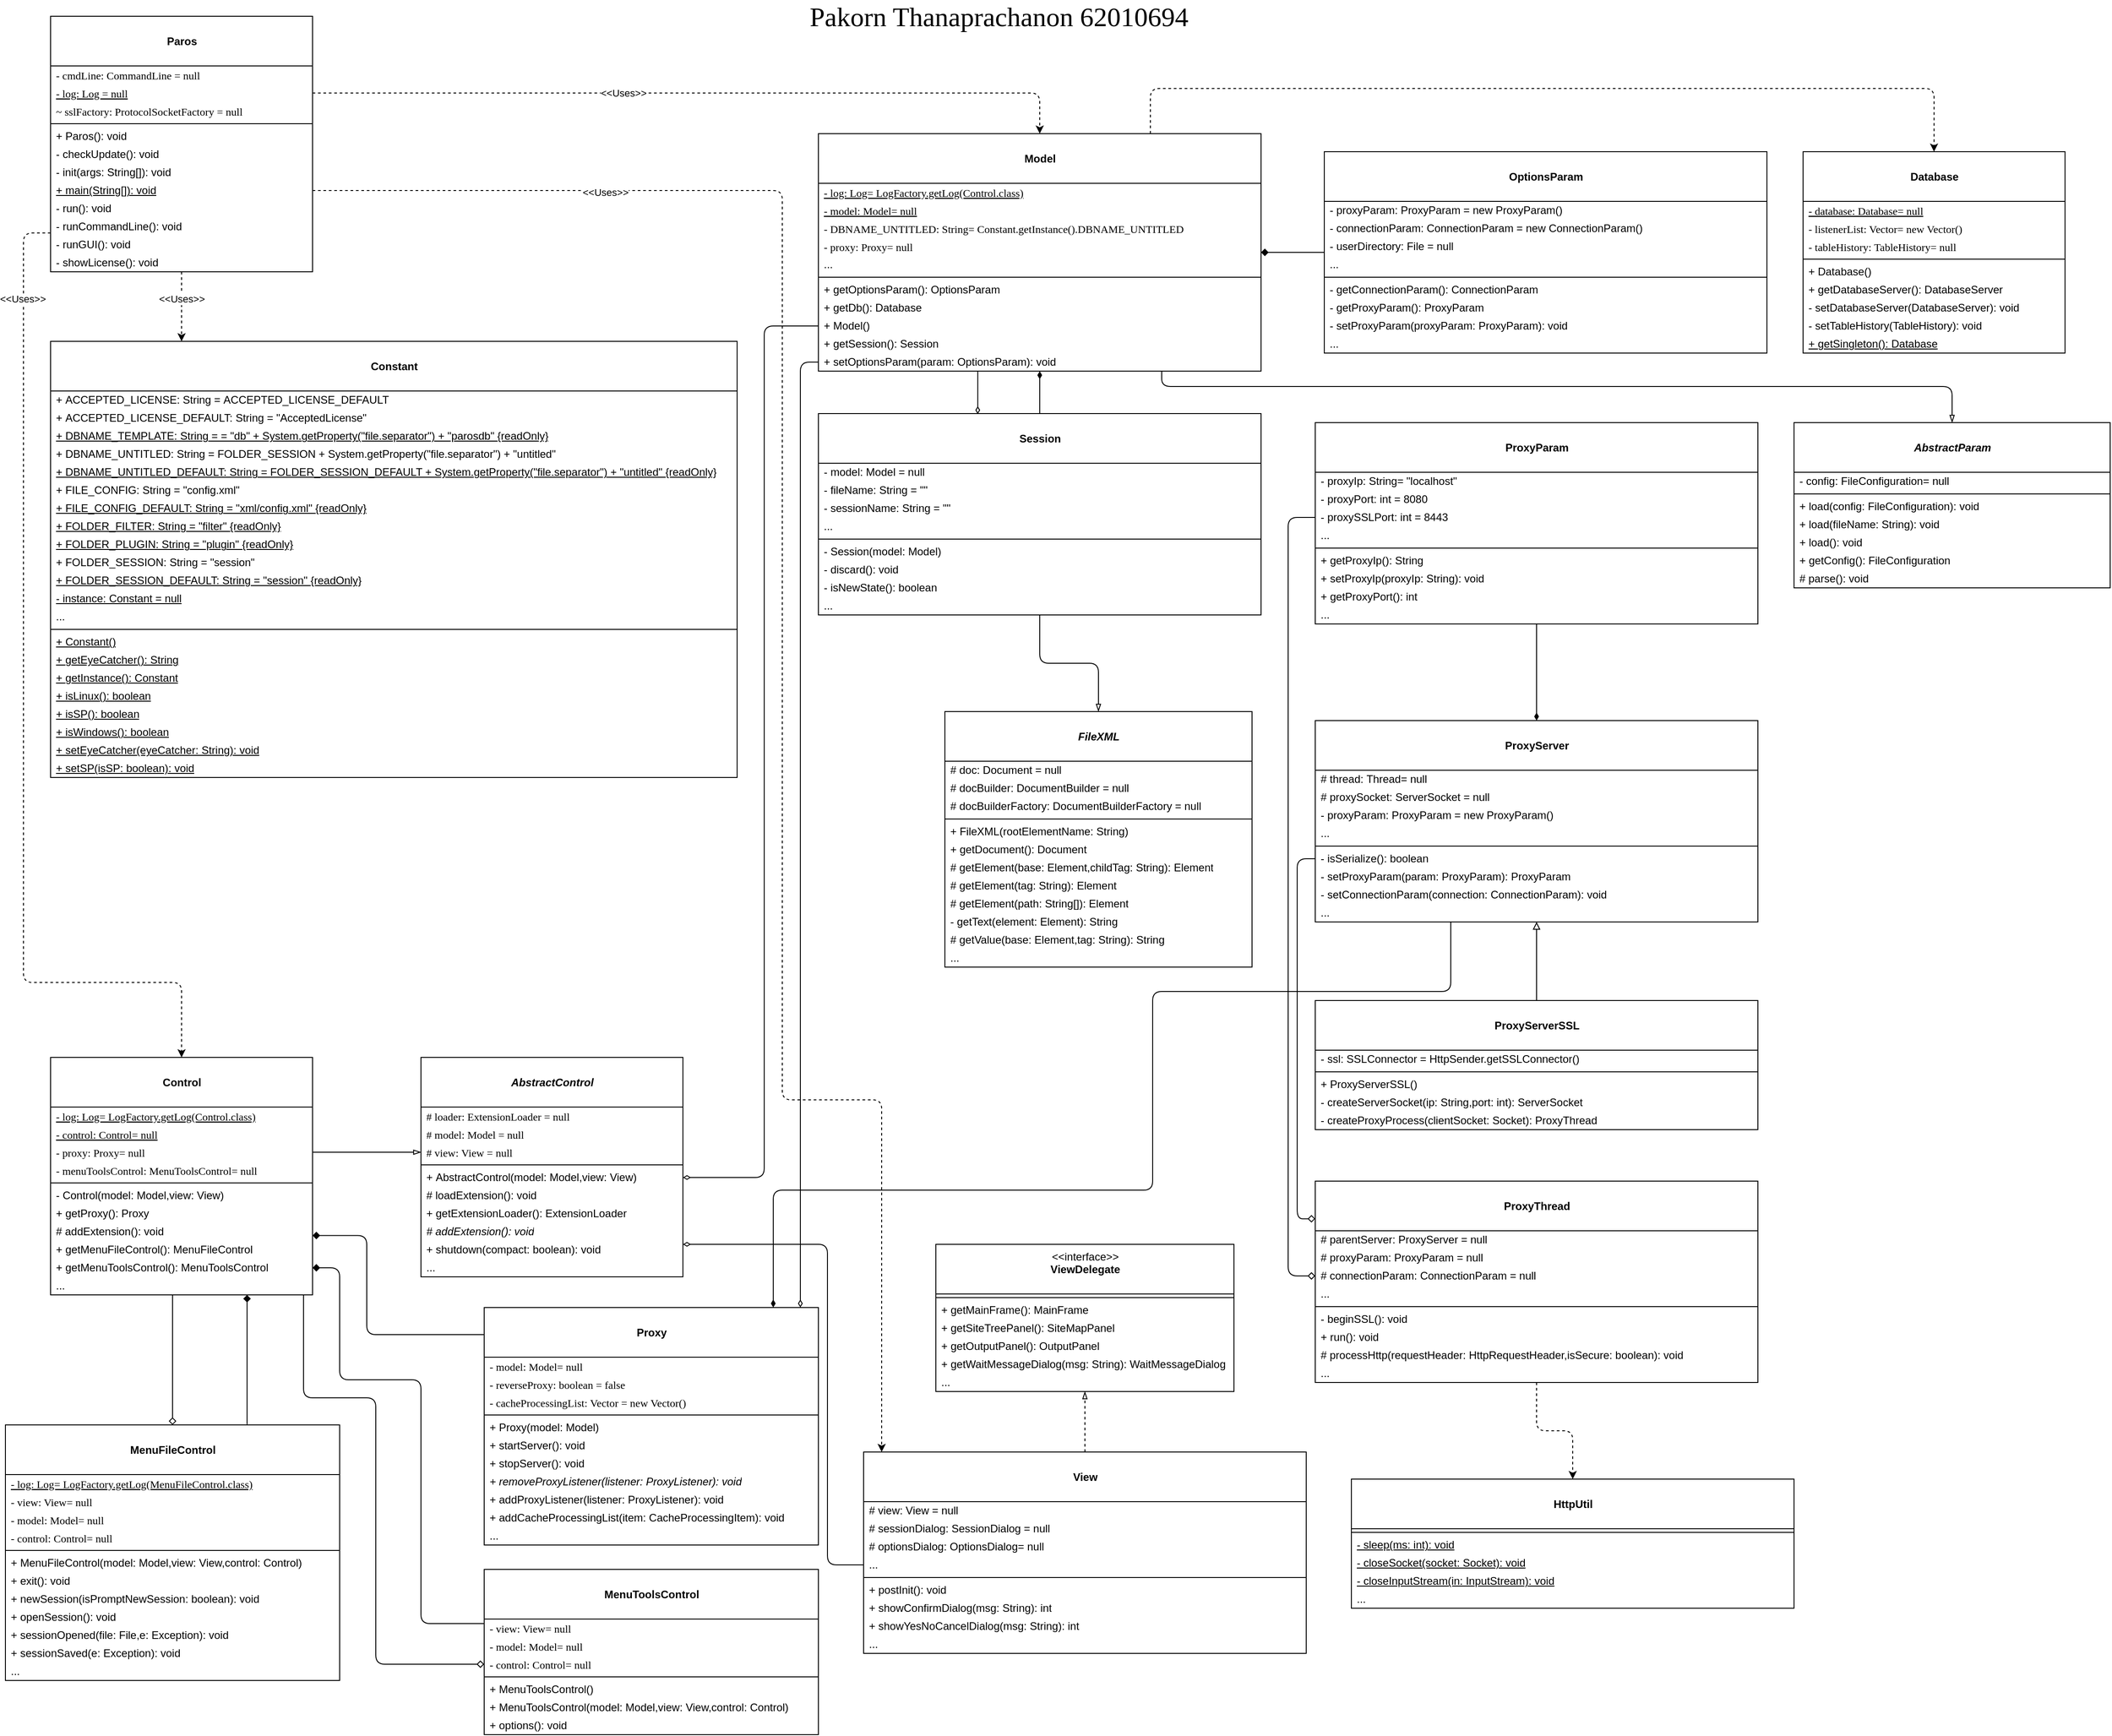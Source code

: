<mxfile version="15.2.7" type="device"><diagram id="u0rl4G4OVhh45bPOz7uF" name="Page-1"><mxGraphModel dx="2219" dy="1033" grid="1" gridSize="10" guides="1" tooltips="1" connect="1" arrows="1" fold="1" page="1" pageScale="1" pageWidth="2000" pageHeight="2000" math="0" shadow="0"><root><mxCell id="0"/><mxCell id="1" parent="0"/><mxCell id="DiMoo1E5upJROSXl5xwN-17" style="edgeStyle=orthogonalEdgeStyle;curved=0;rounded=1;sketch=0;orthogonalLoop=1;jettySize=auto;html=1;dashed=1;exitX=0.5;exitY=1;exitDx=0;exitDy=0;" parent="1" source="DiMoo1E5upJROSXl5xwN-1" edge="1"><mxGeometry relative="1" as="geometry"><mxPoint x="220" y="390" as="sourcePoint"/><mxPoint x="225" y="440" as="targetPoint"/></mxGeometry></mxCell><mxCell id="DiMoo1E5upJROSXl5xwN-18" value="&amp;lt;&amp;lt;Uses&amp;gt;&amp;gt;" style="edgeLabel;html=1;align=center;verticalAlign=middle;resizable=0;points=[];" parent="DiMoo1E5upJROSXl5xwN-17" vertex="1" connectable="0"><mxGeometry x="-0.231" y="-2" relative="1" as="geometry"><mxPoint x="2" as="offset"/></mxGeometry></mxCell><mxCell id="DiMoo1E5upJROSXl5xwN-1" value="&lt;br&gt;&lt;b&gt;Paros&lt;/b&gt;" style="swimlane;fontStyle=0;align=center;verticalAlign=top;childLayout=stackLayout;horizontal=1;startSize=55;horizontalStack=0;resizeParent=1;resizeParentMax=0;resizeLast=0;collapsible=0;marginBottom=0;html=1;rounded=0;sketch=0;" parent="1" vertex="1"><mxGeometry x="80" y="80" width="290" height="283" as="geometry"/></mxCell><mxCell id="DiMoo1E5upJROSXl5xwN-3" value="- cmdLine: CommandLine = null" style="text;strokeColor=none;fillColor=none;align=left;verticalAlign=middle;spacingLeft=4;spacingRight=4;overflow=hidden;rotatable=0;points=[[0,0.5],[1,0.5]];portConstraint=eastwest;fontFamily=Verdana;fontStyle=0;fontColor=#000000;labelBackgroundColor=none;labelBorderColor=none;" parent="DiMoo1E5upJROSXl5xwN-1" vertex="1"><mxGeometry y="55" width="290" height="20" as="geometry"/></mxCell><mxCell id="l9JEfN-03SUaaslQyUMA-1" value="- log: Log = null" style="text;strokeColor=none;fillColor=none;align=left;verticalAlign=middle;spacingLeft=4;spacingRight=4;overflow=hidden;rotatable=0;points=[[0,0.5],[1,0.5]];portConstraint=eastwest;fontFamily=Verdana;fontStyle=4;fontColor=#000000;labelBackgroundColor=none;labelBorderColor=none;" vertex="1" parent="DiMoo1E5upJROSXl5xwN-1"><mxGeometry y="75" width="290" height="20" as="geometry"/></mxCell><mxCell id="DiMoo1E5upJROSXl5xwN-5" value="~ sslFactory: ProtocolSocketFactory = null" style="text;strokeColor=none;fillColor=none;align=left;verticalAlign=middle;spacingLeft=4;spacingRight=4;overflow=hidden;rotatable=0;points=[[0,0.5],[1,0.5]];portConstraint=eastwest;fontFamily=Verdana;fontStyle=0;fontColor=#000000;labelBackgroundColor=none;labelBorderColor=none;" parent="DiMoo1E5upJROSXl5xwN-1" vertex="1"><mxGeometry y="95" width="290" height="20" as="geometry"/></mxCell><mxCell id="DiMoo1E5upJROSXl5xwN-6" value="" style="line;strokeWidth=1;fillColor=none;align=left;verticalAlign=middle;spacingTop=-1;spacingLeft=3;spacingRight=3;rotatable=0;labelPosition=right;points=[];portConstraint=eastwest;" parent="DiMoo1E5upJROSXl5xwN-1" vertex="1"><mxGeometry y="115" width="290" height="8" as="geometry"/></mxCell><mxCell id="DiMoo1E5upJROSXl5xwN-8" value="+ Paros(): void" style="text;html=1;strokeColor=none;fillColor=none;align=left;verticalAlign=middle;spacingLeft=4;spacingRight=4;overflow=hidden;rotatable=0;points=[[0,0.5],[1,0.5]];portConstraint=eastwest;" parent="DiMoo1E5upJROSXl5xwN-1" vertex="1"><mxGeometry y="123" width="290" height="20" as="geometry"/></mxCell><mxCell id="DiMoo1E5upJROSXl5xwN-20" value="-&amp;nbsp;checkUpdate(): void" style="text;html=1;strokeColor=none;fillColor=none;align=left;verticalAlign=middle;spacingLeft=4;spacingRight=4;overflow=hidden;rotatable=0;points=[[0,0.5],[1,0.5]];portConstraint=eastwest;" parent="DiMoo1E5upJROSXl5xwN-1" vertex="1"><mxGeometry y="143" width="290" height="20" as="geometry"/></mxCell><mxCell id="l9JEfN-03SUaaslQyUMA-2" value="- init(args: String[]): void" style="text;html=1;strokeColor=none;fillColor=none;align=left;verticalAlign=middle;spacingLeft=4;spacingRight=4;overflow=hidden;rotatable=0;points=[[0,0.5],[1,0.5]];portConstraint=eastwest;" vertex="1" parent="DiMoo1E5upJROSXl5xwN-1"><mxGeometry y="163" width="290" height="20" as="geometry"/></mxCell><mxCell id="l9JEfN-03SUaaslQyUMA-4" value="&lt;u&gt;+&amp;nbsp;main(String[]): void&lt;/u&gt;" style="text;html=1;strokeColor=none;fillColor=none;align=left;verticalAlign=middle;spacingLeft=4;spacingRight=4;overflow=hidden;rotatable=0;points=[[0,0.5],[1,0.5]];portConstraint=eastwest;" vertex="1" parent="DiMoo1E5upJROSXl5xwN-1"><mxGeometry y="183" width="290" height="20" as="geometry"/></mxCell><mxCell id="l9JEfN-03SUaaslQyUMA-3" value="&lt;span&gt;-&amp;nbsp;run(): void&lt;/span&gt;" style="text;html=1;strokeColor=none;fillColor=none;align=left;verticalAlign=middle;spacingLeft=4;spacingRight=4;overflow=hidden;rotatable=0;points=[[0,0.5],[1,0.5]];portConstraint=eastwest;fontStyle=0" vertex="1" parent="DiMoo1E5upJROSXl5xwN-1"><mxGeometry y="203" width="290" height="20" as="geometry"/></mxCell><mxCell id="l9JEfN-03SUaaslQyUMA-5" value="&lt;span&gt;- runCommandLine(): void&lt;/span&gt;" style="text;html=1;strokeColor=none;fillColor=none;align=left;verticalAlign=middle;spacingLeft=4;spacingRight=4;overflow=hidden;rotatable=0;points=[[0,0.5],[1,0.5]];portConstraint=eastwest;fontStyle=0" vertex="1" parent="DiMoo1E5upJROSXl5xwN-1"><mxGeometry y="223" width="290" height="20" as="geometry"/></mxCell><mxCell id="l9JEfN-03SUaaslQyUMA-6" value="&lt;span&gt;-&amp;nbsp;runGUI(): void&lt;/span&gt;" style="text;html=1;strokeColor=none;fillColor=none;align=left;verticalAlign=middle;spacingLeft=4;spacingRight=4;overflow=hidden;rotatable=0;points=[[0,0.5],[1,0.5]];portConstraint=eastwest;fontStyle=0" vertex="1" parent="DiMoo1E5upJROSXl5xwN-1"><mxGeometry y="243" width="290" height="20" as="geometry"/></mxCell><mxCell id="l9JEfN-03SUaaslQyUMA-7" value="&lt;span&gt;-&amp;nbsp;showLicense(): void&lt;/span&gt;" style="text;html=1;strokeColor=none;fillColor=none;align=left;verticalAlign=middle;spacingLeft=4;spacingRight=4;overflow=hidden;rotatable=0;points=[[0,0.5],[1,0.5]];portConstraint=eastwest;fontStyle=0" vertex="1" parent="DiMoo1E5upJROSXl5xwN-1"><mxGeometry y="263" width="290" height="20" as="geometry"/></mxCell><mxCell id="DiMoo1E5upJROSXl5xwN-9" value="&lt;b&gt;&lt;br&gt;Constant&lt;/b&gt;" style="swimlane;fontStyle=0;align=center;verticalAlign=top;childLayout=stackLayout;horizontal=1;startSize=55;horizontalStack=0;resizeParent=1;resizeParentMax=0;resizeLast=0;collapsible=0;marginBottom=0;html=1;rounded=0;sketch=0;" parent="1" vertex="1"><mxGeometry x="80" y="440" width="760" height="483" as="geometry"/></mxCell><mxCell id="DiMoo1E5upJROSXl5xwN-11" value="+&amp;nbsp;ACCEPTED_LICENSE: String =&amp;nbsp;ACCEPTED_LICENSE_DEFAULT" style="text;html=1;strokeColor=none;fillColor=none;align=left;verticalAlign=middle;spacingLeft=4;spacingRight=4;overflow=hidden;rotatable=0;points=[[0,0.5],[1,0.5]];portConstraint=eastwest;" parent="DiMoo1E5upJROSXl5xwN-9" vertex="1"><mxGeometry y="55" width="760" height="20" as="geometry"/></mxCell><mxCell id="l9JEfN-03SUaaslQyUMA-8" value="+&amp;nbsp;ACCEPTED_LICENSE_DEFAULT: String =&amp;nbsp;&quot;AcceptedLicense&quot;" style="text;html=1;strokeColor=none;fillColor=none;align=left;verticalAlign=middle;spacingLeft=4;spacingRight=4;overflow=hidden;rotatable=0;points=[[0,0.5],[1,0.5]];portConstraint=eastwest;" vertex="1" parent="DiMoo1E5upJROSXl5xwN-9"><mxGeometry y="75" width="760" height="20" as="geometry"/></mxCell><mxCell id="l9JEfN-03SUaaslQyUMA-9" value="&lt;u&gt;+&amp;nbsp;DBNAME_TEMPLATE: String =&amp;nbsp;= &quot;db&quot; + System.getProperty(&quot;file.separator&quot;) + &quot;parosdb&quot; {readOnly}&lt;/u&gt;" style="text;html=1;strokeColor=none;fillColor=none;align=left;verticalAlign=middle;spacingLeft=4;spacingRight=4;overflow=hidden;rotatable=0;points=[[0,0.5],[1,0.5]];portConstraint=eastwest;" vertex="1" parent="DiMoo1E5upJROSXl5xwN-9"><mxGeometry y="95" width="760" height="20" as="geometry"/></mxCell><mxCell id="l9JEfN-03SUaaslQyUMA-11" value="+ DBNAME_UNTITLED: String = FOLDER_SESSION + System.getProperty(&quot;file.separator&quot;) + &quot;untitled&quot;" style="text;html=1;strokeColor=none;fillColor=none;align=left;verticalAlign=middle;spacingLeft=4;spacingRight=4;overflow=hidden;rotatable=0;points=[[0,0.5],[1,0.5]];portConstraint=eastwest;" vertex="1" parent="DiMoo1E5upJROSXl5xwN-9"><mxGeometry y="115" width="760" height="20" as="geometry"/></mxCell><mxCell id="l9JEfN-03SUaaslQyUMA-12" value="&lt;u&gt;+ DBNAME_UNTITLED_DEFAULT: String = FOLDER_SESSION_DEFAULT + System.getProperty(&quot;file.separator&quot;) + &quot;untitled&quot; {readOnly}&lt;/u&gt;" style="text;html=1;strokeColor=none;fillColor=none;align=left;verticalAlign=middle;spacingLeft=4;spacingRight=4;overflow=hidden;rotatable=0;points=[[0,0.5],[1,0.5]];portConstraint=eastwest;" vertex="1" parent="DiMoo1E5upJROSXl5xwN-9"><mxGeometry y="135" width="760" height="20" as="geometry"/></mxCell><mxCell id="l9JEfN-03SUaaslQyUMA-14" value="+ FILE_CONFIG: String = &quot;config.xml&quot;" style="text;html=1;strokeColor=none;fillColor=none;align=left;verticalAlign=middle;spacingLeft=4;spacingRight=4;overflow=hidden;rotatable=0;points=[[0,0.5],[1,0.5]];portConstraint=eastwest;" vertex="1" parent="DiMoo1E5upJROSXl5xwN-9"><mxGeometry y="155" width="760" height="20" as="geometry"/></mxCell><mxCell id="l9JEfN-03SUaaslQyUMA-13" value="&lt;u&gt;+ FILE_CONFIG_DEFAULT: String = &quot;xml/config.xml&quot; {readOnly}&lt;/u&gt;" style="text;html=1;strokeColor=none;fillColor=none;align=left;verticalAlign=middle;spacingLeft=4;spacingRight=4;overflow=hidden;rotatable=0;points=[[0,0.5],[1,0.5]];portConstraint=eastwest;" vertex="1" parent="DiMoo1E5upJROSXl5xwN-9"><mxGeometry y="175" width="760" height="20" as="geometry"/></mxCell><mxCell id="l9JEfN-03SUaaslQyUMA-10" value="&lt;u&gt;+ FOLDER_FILTER: String = &quot;filter&quot; {readOnly}&lt;/u&gt;" style="text;html=1;strokeColor=none;fillColor=none;align=left;verticalAlign=middle;spacingLeft=4;spacingRight=4;overflow=hidden;rotatable=0;points=[[0,0.5],[1,0.5]];portConstraint=eastwest;" vertex="1" parent="DiMoo1E5upJROSXl5xwN-9"><mxGeometry y="195" width="760" height="20" as="geometry"/></mxCell><mxCell id="l9JEfN-03SUaaslQyUMA-17" value="&lt;u&gt;+&amp;nbsp;FOLDER_PLUGIN: String = &quot;plugin&quot; {readOnly}&lt;/u&gt;" style="text;html=1;strokeColor=none;fillColor=none;align=left;verticalAlign=middle;spacingLeft=4;spacingRight=4;overflow=hidden;rotatable=0;points=[[0,0.5],[1,0.5]];portConstraint=eastwest;" vertex="1" parent="DiMoo1E5upJROSXl5xwN-9"><mxGeometry y="215" width="760" height="20" as="geometry"/></mxCell><mxCell id="l9JEfN-03SUaaslQyUMA-20" value="+ FOLDER_SESSION: String = &quot;session&quot;" style="text;html=1;strokeColor=none;fillColor=none;align=left;verticalAlign=middle;spacingLeft=4;spacingRight=4;overflow=hidden;rotatable=0;points=[[0,0.5],[1,0.5]];portConstraint=eastwest;" vertex="1" parent="DiMoo1E5upJROSXl5xwN-9"><mxGeometry y="235" width="760" height="20" as="geometry"/></mxCell><mxCell id="l9JEfN-03SUaaslQyUMA-19" value="&lt;u&gt;+ FOLDER_SESSION_DEFAULT: String = &quot;session&quot; {readOnly}&lt;/u&gt;" style="text;html=1;strokeColor=none;fillColor=none;align=left;verticalAlign=middle;spacingLeft=4;spacingRight=4;overflow=hidden;rotatable=0;points=[[0,0.5],[1,0.5]];portConstraint=eastwest;" vertex="1" parent="DiMoo1E5upJROSXl5xwN-9"><mxGeometry y="255" width="760" height="20" as="geometry"/></mxCell><mxCell id="l9JEfN-03SUaaslQyUMA-18" value="&lt;u&gt;-&amp;nbsp;instance:&amp;nbsp;Constant = null&lt;/u&gt;" style="text;html=1;strokeColor=none;fillColor=none;align=left;verticalAlign=middle;spacingLeft=4;spacingRight=4;overflow=hidden;rotatable=0;points=[[0,0.5],[1,0.5]];portConstraint=eastwest;" vertex="1" parent="DiMoo1E5upJROSXl5xwN-9"><mxGeometry y="275" width="760" height="20" as="geometry"/></mxCell><mxCell id="l9JEfN-03SUaaslQyUMA-136" value="..." style="text;html=1;strokeColor=none;fillColor=none;align=left;verticalAlign=middle;spacingLeft=4;spacingRight=4;overflow=hidden;rotatable=0;points=[[0,0.5],[1,0.5]];portConstraint=eastwest;" vertex="1" parent="DiMoo1E5upJROSXl5xwN-9"><mxGeometry y="295" width="760" height="20" as="geometry"/></mxCell><mxCell id="DiMoo1E5upJROSXl5xwN-14" value="" style="line;strokeWidth=1;fillColor=none;align=left;verticalAlign=middle;spacingTop=-1;spacingLeft=3;spacingRight=3;rotatable=0;labelPosition=right;points=[];portConstraint=eastwest;" parent="DiMoo1E5upJROSXl5xwN-9" vertex="1"><mxGeometry y="315" width="760" height="8" as="geometry"/></mxCell><mxCell id="DiMoo1E5upJROSXl5xwN-16" value="&lt;u&gt;+&amp;nbsp;Constant()&lt;/u&gt;" style="text;html=1;strokeColor=none;fillColor=none;align=left;verticalAlign=middle;spacingLeft=4;spacingRight=4;overflow=hidden;rotatable=0;points=[[0,0.5],[1,0.5]];portConstraint=eastwest;" parent="DiMoo1E5upJROSXl5xwN-9" vertex="1"><mxGeometry y="323" width="760" height="20" as="geometry"/></mxCell><mxCell id="l9JEfN-03SUaaslQyUMA-21" value="&lt;u&gt;+&amp;nbsp;getEyeCatcher(): String&lt;/u&gt;" style="text;html=1;strokeColor=none;fillColor=none;align=left;verticalAlign=middle;spacingLeft=4;spacingRight=4;overflow=hidden;rotatable=0;points=[[0,0.5],[1,0.5]];portConstraint=eastwest;" vertex="1" parent="DiMoo1E5upJROSXl5xwN-9"><mxGeometry y="343" width="760" height="20" as="geometry"/></mxCell><mxCell id="l9JEfN-03SUaaslQyUMA-23" value="&lt;u&gt;+&amp;nbsp;getInstance(): Constant&lt;/u&gt;" style="text;html=1;strokeColor=none;fillColor=none;align=left;verticalAlign=middle;spacingLeft=4;spacingRight=4;overflow=hidden;rotatable=0;points=[[0,0.5],[1,0.5]];portConstraint=eastwest;" vertex="1" parent="DiMoo1E5upJROSXl5xwN-9"><mxGeometry y="363" width="760" height="20" as="geometry"/></mxCell><mxCell id="l9JEfN-03SUaaslQyUMA-25" value="&lt;u&gt;+&amp;nbsp;isLinux(): boolean&lt;/u&gt;" style="text;html=1;strokeColor=none;fillColor=none;align=left;verticalAlign=middle;spacingLeft=4;spacingRight=4;overflow=hidden;rotatable=0;points=[[0,0.5],[1,0.5]];portConstraint=eastwest;" vertex="1" parent="DiMoo1E5upJROSXl5xwN-9"><mxGeometry y="383" width="760" height="20" as="geometry"/></mxCell><mxCell id="l9JEfN-03SUaaslQyUMA-27" value="&lt;u&gt;+&amp;nbsp;isSP(): boolean&lt;/u&gt;" style="text;html=1;strokeColor=none;fillColor=none;align=left;verticalAlign=middle;spacingLeft=4;spacingRight=4;overflow=hidden;rotatable=0;points=[[0,0.5],[1,0.5]];portConstraint=eastwest;" vertex="1" parent="DiMoo1E5upJROSXl5xwN-9"><mxGeometry y="403" width="760" height="20" as="geometry"/></mxCell><mxCell id="l9JEfN-03SUaaslQyUMA-26" value="&lt;u&gt;+&amp;nbsp;isWindows(): boolean&lt;/u&gt;" style="text;html=1;strokeColor=none;fillColor=none;align=left;verticalAlign=middle;spacingLeft=4;spacingRight=4;overflow=hidden;rotatable=0;points=[[0,0.5],[1,0.5]];portConstraint=eastwest;" vertex="1" parent="DiMoo1E5upJROSXl5xwN-9"><mxGeometry y="423" width="760" height="20" as="geometry"/></mxCell><mxCell id="l9JEfN-03SUaaslQyUMA-28" value="&lt;u&gt;+&amp;nbsp;setEyeCatcher(eyeCatcher: String): void&lt;/u&gt;" style="text;html=1;strokeColor=none;fillColor=none;align=left;verticalAlign=middle;spacingLeft=4;spacingRight=4;overflow=hidden;rotatable=0;points=[[0,0.5],[1,0.5]];portConstraint=eastwest;" vertex="1" parent="DiMoo1E5upJROSXl5xwN-9"><mxGeometry y="443" width="760" height="20" as="geometry"/></mxCell><mxCell id="l9JEfN-03SUaaslQyUMA-29" value="&lt;u&gt;+&amp;nbsp;setSP(isSP: boolean): void&lt;/u&gt;" style="text;html=1;strokeColor=none;fillColor=none;align=left;verticalAlign=middle;spacingLeft=4;spacingRight=4;overflow=hidden;rotatable=0;points=[[0,0.5],[1,0.5]];portConstraint=eastwest;" vertex="1" parent="DiMoo1E5upJROSXl5xwN-9"><mxGeometry y="463" width="760" height="20" as="geometry"/></mxCell><mxCell id="l9JEfN-03SUaaslQyUMA-309" style="edgeStyle=orthogonalEdgeStyle;rounded=1;orthogonalLoop=1;jettySize=auto;html=1;exitX=0.75;exitY=0;exitDx=0;exitDy=0;dashed=1;fontFamily=Verdana;fontColor=#000000;startArrow=none;startFill=0;endArrow=classic;endFill=1;entryX=0.5;entryY=0;entryDx=0;entryDy=0;" edge="1" parent="1" source="DiMoo1E5upJROSXl5xwN-21" target="l9JEfN-03SUaaslQyUMA-61"><mxGeometry relative="1" as="geometry"><mxPoint x="2165" y="160" as="targetPoint"/><Array as="points"><mxPoint x="1297" y="160"/><mxPoint x="2165" y="160"/></Array></mxGeometry></mxCell><mxCell id="DiMoo1E5upJROSXl5xwN-21" value="&lt;b&gt;&lt;br&gt;Model&lt;/b&gt;" style="swimlane;fontStyle=0;align=center;verticalAlign=top;childLayout=stackLayout;horizontal=1;startSize=55;horizontalStack=0;resizeParent=1;resizeParentMax=0;resizeLast=0;collapsible=0;marginBottom=0;html=1;rounded=0;sketch=0;" parent="1" vertex="1"><mxGeometry x="930" y="210" width="490" height="263" as="geometry"/></mxCell><mxCell id="l9JEfN-03SUaaslQyUMA-170" value="- log: Log= LogFactory.getLog(Control.class)" style="text;strokeColor=none;fillColor=none;align=left;verticalAlign=middle;spacingLeft=4;spacingRight=4;overflow=hidden;rotatable=0;points=[[0,0.5],[1,0.5]];portConstraint=eastwest;fontFamily=Verdana;fontStyle=4;fontColor=#000000;labelBackgroundColor=none;labelBorderColor=none;" vertex="1" parent="DiMoo1E5upJROSXl5xwN-21"><mxGeometry y="55" width="490" height="20" as="geometry"/></mxCell><mxCell id="l9JEfN-03SUaaslQyUMA-171" value="- model: Model= null" style="text;strokeColor=none;fillColor=none;align=left;verticalAlign=middle;spacingLeft=4;spacingRight=4;overflow=hidden;rotatable=0;points=[[0,0.5],[1,0.5]];portConstraint=eastwest;fontFamily=Verdana;fontStyle=4;fontColor=#000000;labelBackgroundColor=none;labelBorderColor=none;" vertex="1" parent="DiMoo1E5upJROSXl5xwN-21"><mxGeometry y="75" width="490" height="20" as="geometry"/></mxCell><mxCell id="l9JEfN-03SUaaslQyUMA-173" value="- DBNAME_UNTITLED: String= Constant.getInstance().DBNAME_UNTITLED" style="text;strokeColor=none;fillColor=none;align=left;verticalAlign=middle;spacingLeft=4;spacingRight=4;overflow=hidden;rotatable=0;points=[[0,0.5],[1,0.5]];portConstraint=eastwest;fontFamily=Verdana;fontStyle=0;fontColor=#000000;labelBackgroundColor=none;labelBorderColor=none;" vertex="1" parent="DiMoo1E5upJROSXl5xwN-21"><mxGeometry y="95" width="490" height="20" as="geometry"/></mxCell><mxCell id="l9JEfN-03SUaaslQyUMA-172" value="- proxy: Proxy= null" style="text;strokeColor=none;fillColor=none;align=left;verticalAlign=middle;spacingLeft=4;spacingRight=4;overflow=hidden;rotatable=0;points=[[0,0.5],[1,0.5]];portConstraint=eastwest;fontFamily=Verdana;fontStyle=0;fontColor=#000000;labelBackgroundColor=none;labelBorderColor=none;" vertex="1" parent="DiMoo1E5upJROSXl5xwN-21"><mxGeometry y="115" width="490" height="20" as="geometry"/></mxCell><mxCell id="DiMoo1E5upJROSXl5xwN-25" value="..." style="text;html=1;strokeColor=none;fillColor=none;align=left;verticalAlign=middle;spacingLeft=4;spacingRight=4;overflow=hidden;rotatable=0;points=[[0,0.5],[1,0.5]];portConstraint=eastwest;" parent="DiMoo1E5upJROSXl5xwN-21" vertex="1"><mxGeometry y="135" width="490" height="20" as="geometry"/></mxCell><mxCell id="DiMoo1E5upJROSXl5xwN-26" value="" style="line;strokeWidth=1;fillColor=none;align=left;verticalAlign=middle;spacingTop=-1;spacingLeft=3;spacingRight=3;rotatable=0;labelPosition=right;points=[];portConstraint=eastwest;" parent="DiMoo1E5upJROSXl5xwN-21" vertex="1"><mxGeometry y="155" width="490" height="8" as="geometry"/></mxCell><mxCell id="l9JEfN-03SUaaslQyUMA-176" value="+ getOptionsParam():&amp;nbsp;OptionsParam" style="text;html=1;strokeColor=none;fillColor=none;align=left;verticalAlign=middle;spacingLeft=4;spacingRight=4;overflow=hidden;rotatable=0;points=[[0,0.5],[1,0.5]];portConstraint=eastwest;" vertex="1" parent="DiMoo1E5upJROSXl5xwN-21"><mxGeometry y="163" width="490" height="20" as="geometry"/></mxCell><mxCell id="l9JEfN-03SUaaslQyUMA-179" value="+ getDb():&amp;nbsp;Database" style="text;html=1;strokeColor=none;fillColor=none;align=left;verticalAlign=middle;spacingLeft=4;spacingRight=4;overflow=hidden;rotatable=0;points=[[0,0.5],[1,0.5]];portConstraint=eastwest;fontStyle=0" vertex="1" parent="DiMoo1E5upJROSXl5xwN-21"><mxGeometry y="183" width="490" height="20" as="geometry"/></mxCell><mxCell id="l9JEfN-03SUaaslQyUMA-175" value="+ Model()" style="text;html=1;strokeColor=none;fillColor=none;align=left;verticalAlign=middle;spacingLeft=4;spacingRight=4;overflow=hidden;rotatable=0;points=[[0,0.5],[1,0.5]];portConstraint=eastwest;" vertex="1" parent="DiMoo1E5upJROSXl5xwN-21"><mxGeometry y="203" width="490" height="20" as="geometry"/></mxCell><mxCell id="l9JEfN-03SUaaslQyUMA-178" value="+ getSession(): Session" style="text;html=1;strokeColor=none;fillColor=none;align=left;verticalAlign=middle;spacingLeft=4;spacingRight=4;overflow=hidden;rotatable=0;points=[[0,0.5],[1,0.5]];portConstraint=eastwest;" vertex="1" parent="DiMoo1E5upJROSXl5xwN-21"><mxGeometry y="223" width="490" height="20" as="geometry"/></mxCell><mxCell id="l9JEfN-03SUaaslQyUMA-177" value="+ setOptionsParam(param: OptionsParam): void" style="text;html=1;strokeColor=none;fillColor=none;align=left;verticalAlign=middle;spacingLeft=4;spacingRight=4;overflow=hidden;rotatable=0;points=[[0,0.5],[1,0.5]];portConstraint=eastwest;" vertex="1" parent="DiMoo1E5upJROSXl5xwN-21"><mxGeometry y="243" width="490" height="20" as="geometry"/></mxCell><mxCell id="DiMoo1E5upJROSXl5xwN-29" style="edgeStyle=orthogonalEdgeStyle;curved=0;rounded=1;sketch=0;orthogonalLoop=1;jettySize=auto;html=1;dashed=1;exitX=1;exitY=0.5;exitDx=0;exitDy=0;" parent="1" source="l9JEfN-03SUaaslQyUMA-1" target="DiMoo1E5upJROSXl5xwN-21" edge="1"><mxGeometry relative="1" as="geometry"><mxPoint x="290" y="265" as="sourcePoint"/><mxPoint x="390" y="380" as="targetPoint"/></mxGeometry></mxCell><mxCell id="DiMoo1E5upJROSXl5xwN-30" value="&amp;lt;&amp;lt;Uses&amp;gt;&amp;gt;" style="edgeLabel;html=1;align=center;verticalAlign=middle;resizable=0;points=[];" parent="DiMoo1E5upJROSXl5xwN-29" vertex="1" connectable="0"><mxGeometry x="-0.231" y="-2" relative="1" as="geometry"><mxPoint x="17" y="-2" as="offset"/></mxGeometry></mxCell><mxCell id="DiMoo1E5upJROSXl5xwN-38" style="edgeStyle=orthogonalEdgeStyle;curved=0;rounded=1;sketch=0;orthogonalLoop=1;jettySize=auto;html=1;endArrow=diamondThin;endFill=1;startArrow=none;startFill=0;" parent="1" source="DiMoo1E5upJROSXl5xwN-31" target="DiMoo1E5upJROSXl5xwN-21" edge="1"><mxGeometry relative="1" as="geometry"><mxPoint x="1180" y="480" as="targetPoint"/></mxGeometry></mxCell><mxCell id="DiMoo1E5upJROSXl5xwN-46" style="edgeStyle=orthogonalEdgeStyle;curved=0;rounded=1;sketch=0;orthogonalLoop=1;jettySize=auto;html=1;entryX=0.5;entryY=0;entryDx=0;entryDy=0;startArrow=none;startFill=0;endArrow=blockThin;endFill=0;" parent="1" source="DiMoo1E5upJROSXl5xwN-31" target="DiMoo1E5upJROSXl5xwN-39" edge="1"><mxGeometry relative="1" as="geometry"/></mxCell><mxCell id="DiMoo1E5upJROSXl5xwN-31" value="&lt;b&gt;&lt;br&gt;Session&lt;/b&gt;" style="swimlane;fontStyle=0;align=center;verticalAlign=top;childLayout=stackLayout;horizontal=1;startSize=55;horizontalStack=0;resizeParent=1;resizeParentMax=0;resizeLast=0;collapsible=0;marginBottom=0;html=1;rounded=0;sketch=0;" parent="1" vertex="1"><mxGeometry x="930" y="520" width="490" height="223" as="geometry"/></mxCell><mxCell id="DiMoo1E5upJROSXl5xwN-35" value="-&amp;nbsp;model:&amp;nbsp;Model = null" style="text;html=1;strokeColor=none;fillColor=none;align=left;verticalAlign=middle;spacingLeft=4;spacingRight=4;overflow=hidden;rotatable=0;points=[[0,0.5],[1,0.5]];portConstraint=eastwest;" parent="DiMoo1E5upJROSXl5xwN-31" vertex="1"><mxGeometry y="55" width="490" height="20" as="geometry"/></mxCell><mxCell id="l9JEfN-03SUaaslQyUMA-197" value="-&amp;nbsp;fileName:&amp;nbsp;String = &quot;&quot;" style="text;html=1;strokeColor=none;fillColor=none;align=left;verticalAlign=middle;spacingLeft=4;spacingRight=4;overflow=hidden;rotatable=0;points=[[0,0.5],[1,0.5]];portConstraint=eastwest;" vertex="1" parent="DiMoo1E5upJROSXl5xwN-31"><mxGeometry y="75" width="490" height="20" as="geometry"/></mxCell><mxCell id="l9JEfN-03SUaaslQyUMA-198" value="-&amp;nbsp;sessionName:&amp;nbsp;String = &quot;&quot;" style="text;html=1;strokeColor=none;fillColor=none;align=left;verticalAlign=middle;spacingLeft=4;spacingRight=4;overflow=hidden;rotatable=0;points=[[0,0.5],[1,0.5]];portConstraint=eastwest;" vertex="1" parent="DiMoo1E5upJROSXl5xwN-31"><mxGeometry y="95" width="490" height="20" as="geometry"/></mxCell><mxCell id="l9JEfN-03SUaaslQyUMA-196" value="..." style="text;html=1;strokeColor=none;fillColor=none;align=left;verticalAlign=middle;spacingLeft=4;spacingRight=4;overflow=hidden;rotatable=0;points=[[0,0.5],[1,0.5]];portConstraint=eastwest;" vertex="1" parent="DiMoo1E5upJROSXl5xwN-31"><mxGeometry y="115" width="490" height="20" as="geometry"/></mxCell><mxCell id="DiMoo1E5upJROSXl5xwN-36" value="" style="line;strokeWidth=1;fillColor=none;align=left;verticalAlign=middle;spacingTop=-1;spacingLeft=3;spacingRight=3;rotatable=0;labelPosition=right;points=[];portConstraint=eastwest;" parent="DiMoo1E5upJROSXl5xwN-31" vertex="1"><mxGeometry y="135" width="490" height="8" as="geometry"/></mxCell><mxCell id="l9JEfN-03SUaaslQyUMA-199" value="-&amp;nbsp;Session(model: Model)" style="text;html=1;strokeColor=none;fillColor=none;align=left;verticalAlign=middle;spacingLeft=4;spacingRight=4;overflow=hidden;rotatable=0;points=[[0,0.5],[1,0.5]];portConstraint=eastwest;" vertex="1" parent="DiMoo1E5upJROSXl5xwN-31"><mxGeometry y="143" width="490" height="20" as="geometry"/></mxCell><mxCell id="l9JEfN-03SUaaslQyUMA-200" value="-&amp;nbsp;discard():&amp;nbsp;void" style="text;html=1;strokeColor=none;fillColor=none;align=left;verticalAlign=middle;spacingLeft=4;spacingRight=4;overflow=hidden;rotatable=0;points=[[0,0.5],[1,0.5]];portConstraint=eastwest;" vertex="1" parent="DiMoo1E5upJROSXl5xwN-31"><mxGeometry y="163" width="490" height="20" as="geometry"/></mxCell><mxCell id="l9JEfN-03SUaaslQyUMA-210" value="-&amp;nbsp;isNewState():&amp;nbsp;boolean" style="text;html=1;strokeColor=none;fillColor=none;align=left;verticalAlign=middle;spacingLeft=4;spacingRight=4;overflow=hidden;rotatable=0;points=[[0,0.5],[1,0.5]];portConstraint=eastwest;" vertex="1" parent="DiMoo1E5upJROSXl5xwN-31"><mxGeometry y="183" width="490" height="20" as="geometry"/></mxCell><mxCell id="l9JEfN-03SUaaslQyUMA-195" value="..." style="text;html=1;strokeColor=none;fillColor=none;align=left;verticalAlign=middle;spacingLeft=4;spacingRight=4;overflow=hidden;rotatable=0;points=[[0,0.5],[1,0.5]];portConstraint=eastwest;" vertex="1" parent="DiMoo1E5upJROSXl5xwN-31"><mxGeometry y="203" width="490" height="20" as="geometry"/></mxCell><mxCell id="DiMoo1E5upJROSXl5xwN-39" value="&lt;b&gt;&lt;i&gt;&lt;br&gt;FileXML&lt;/i&gt;&lt;br&gt;&lt;/b&gt;" style="swimlane;fontStyle=0;align=center;verticalAlign=top;childLayout=stackLayout;horizontal=1;startSize=55;horizontalStack=0;resizeParent=1;resizeParentMax=0;resizeLast=0;collapsible=0;marginBottom=0;html=1;rounded=0;sketch=0;" parent="1" vertex="1"><mxGeometry x="1070" y="850" width="340" height="283" as="geometry"/></mxCell><mxCell id="DiMoo1E5upJROSXl5xwN-41" value="#&amp;nbsp;doc: Document = null" style="text;html=1;strokeColor=none;fillColor=none;align=left;verticalAlign=middle;spacingLeft=4;spacingRight=4;overflow=hidden;rotatable=0;points=[[0,0.5],[1,0.5]];portConstraint=eastwest;" parent="DiMoo1E5upJROSXl5xwN-39" vertex="1"><mxGeometry y="55" width="340" height="20" as="geometry"/></mxCell><mxCell id="l9JEfN-03SUaaslQyUMA-32" value="#&amp;nbsp;docBuilder: DocumentBuilder = null" style="text;html=1;strokeColor=none;fillColor=none;align=left;verticalAlign=middle;spacingLeft=4;spacingRight=4;overflow=hidden;rotatable=0;points=[[0,0.5],[1,0.5]];portConstraint=eastwest;" vertex="1" parent="DiMoo1E5upJROSXl5xwN-39"><mxGeometry y="75" width="340" height="20" as="geometry"/></mxCell><mxCell id="l9JEfN-03SUaaslQyUMA-33" value="#&amp;nbsp;docBuilderFactory: DocumentBuilderFactory = null" style="text;html=1;strokeColor=none;fillColor=none;align=left;verticalAlign=middle;spacingLeft=4;spacingRight=4;overflow=hidden;rotatable=0;points=[[0,0.5],[1,0.5]];portConstraint=eastwest;" vertex="1" parent="DiMoo1E5upJROSXl5xwN-39"><mxGeometry y="95" width="340" height="20" as="geometry"/></mxCell><mxCell id="DiMoo1E5upJROSXl5xwN-44" value="" style="line;strokeWidth=1;fillColor=none;align=left;verticalAlign=middle;spacingTop=-1;spacingLeft=3;spacingRight=3;rotatable=0;labelPosition=right;points=[];portConstraint=eastwest;" parent="DiMoo1E5upJROSXl5xwN-39" vertex="1"><mxGeometry y="115" width="340" height="8" as="geometry"/></mxCell><mxCell id="l9JEfN-03SUaaslQyUMA-34" value="+&amp;nbsp;FileXML(rootElementName: String)" style="text;html=1;strokeColor=none;fillColor=none;align=left;verticalAlign=middle;spacingLeft=4;spacingRight=4;overflow=hidden;rotatable=0;points=[[0,0.5],[1,0.5]];portConstraint=eastwest;" vertex="1" parent="DiMoo1E5upJROSXl5xwN-39"><mxGeometry y="123" width="340" height="20" as="geometry"/></mxCell><mxCell id="l9JEfN-03SUaaslQyUMA-35" value="+&amp;nbsp;getDocument():&amp;nbsp;Document" style="text;html=1;strokeColor=none;fillColor=none;align=left;verticalAlign=middle;spacingLeft=4;spacingRight=4;overflow=hidden;rotatable=0;points=[[0,0.5],[1,0.5]];portConstraint=eastwest;" vertex="1" parent="DiMoo1E5upJROSXl5xwN-39"><mxGeometry y="143" width="340" height="20" as="geometry"/></mxCell><mxCell id="l9JEfN-03SUaaslQyUMA-43" value="# getElement(base: Element,childTag: String): Element" style="text;html=1;strokeColor=none;fillColor=none;align=left;verticalAlign=middle;spacingLeft=4;spacingRight=4;overflow=hidden;rotatable=0;points=[[0,0.5],[1,0.5]];portConstraint=eastwest;" vertex="1" parent="DiMoo1E5upJROSXl5xwN-39"><mxGeometry y="163" width="340" height="20" as="geometry"/></mxCell><mxCell id="l9JEfN-03SUaaslQyUMA-44" value="#&amp;nbsp;getElement(tag: String): Element" style="text;html=1;strokeColor=none;fillColor=none;align=left;verticalAlign=middle;spacingLeft=4;spacingRight=4;overflow=hidden;rotatable=0;points=[[0,0.5],[1,0.5]];portConstraint=eastwest;" vertex="1" parent="DiMoo1E5upJROSXl5xwN-39"><mxGeometry y="183" width="340" height="20" as="geometry"/></mxCell><mxCell id="l9JEfN-03SUaaslQyUMA-45" value="#&amp;nbsp;getElement(path: String[]): Element" style="text;html=1;strokeColor=none;fillColor=none;align=left;verticalAlign=middle;spacingLeft=4;spacingRight=4;overflow=hidden;rotatable=0;points=[[0,0.5],[1,0.5]];portConstraint=eastwest;" vertex="1" parent="DiMoo1E5upJROSXl5xwN-39"><mxGeometry y="203" width="340" height="20" as="geometry"/></mxCell><mxCell id="l9JEfN-03SUaaslQyUMA-46" value="-&amp;nbsp;getText(element: Element): String" style="text;html=1;strokeColor=none;fillColor=none;align=left;verticalAlign=middle;spacingLeft=4;spacingRight=4;overflow=hidden;rotatable=0;points=[[0,0.5],[1,0.5]];portConstraint=eastwest;" vertex="1" parent="DiMoo1E5upJROSXl5xwN-39"><mxGeometry y="223" width="340" height="20" as="geometry"/></mxCell><mxCell id="l9JEfN-03SUaaslQyUMA-135" value="#&amp;nbsp;getValue(base: Element,tag: String):&amp;nbsp;String" style="text;html=1;strokeColor=none;fillColor=none;align=left;verticalAlign=middle;spacingLeft=4;spacingRight=4;overflow=hidden;rotatable=0;points=[[0,0.5],[1,0.5]];portConstraint=eastwest;" vertex="1" parent="DiMoo1E5upJROSXl5xwN-39"><mxGeometry y="243" width="340" height="20" as="geometry"/></mxCell><mxCell id="l9JEfN-03SUaaslQyUMA-47" value="..." style="text;html=1;strokeColor=none;fillColor=none;align=left;verticalAlign=middle;spacingLeft=4;spacingRight=4;overflow=hidden;rotatable=0;points=[[0,0.5],[1,0.5]];portConstraint=eastwest;" vertex="1" parent="DiMoo1E5upJROSXl5xwN-39"><mxGeometry y="263" width="340" height="20" as="geometry"/></mxCell><mxCell id="l9JEfN-03SUaaslQyUMA-48" value="&lt;i style=&quot;font-weight: bold&quot;&gt;&lt;br&gt;&lt;/i&gt;&lt;b&gt;&lt;i&gt;AbstractParam&lt;/i&gt;&lt;/b&gt;" style="swimlane;fontStyle=0;align=center;verticalAlign=top;childLayout=stackLayout;horizontal=1;startSize=55;horizontalStack=0;resizeParent=1;resizeParentMax=0;resizeLast=0;collapsible=0;marginBottom=0;html=1;rounded=0;sketch=0;" vertex="1" parent="1"><mxGeometry x="2010" y="530" width="350" height="183" as="geometry"/></mxCell><mxCell id="l9JEfN-03SUaaslQyUMA-49" value="- config: FileConfiguration= null" style="text;html=1;strokeColor=none;fillColor=none;align=left;verticalAlign=middle;spacingLeft=4;spacingRight=4;overflow=hidden;rotatable=0;points=[[0,0.5],[1,0.5]];portConstraint=eastwest;" vertex="1" parent="l9JEfN-03SUaaslQyUMA-48"><mxGeometry y="55" width="350" height="20" as="geometry"/></mxCell><mxCell id="l9JEfN-03SUaaslQyUMA-52" value="" style="line;strokeWidth=1;fillColor=none;align=left;verticalAlign=middle;spacingTop=-1;spacingLeft=3;spacingRight=3;rotatable=0;labelPosition=right;points=[];portConstraint=eastwest;" vertex="1" parent="l9JEfN-03SUaaslQyUMA-48"><mxGeometry y="75" width="350" height="8" as="geometry"/></mxCell><mxCell id="l9JEfN-03SUaaslQyUMA-53" value="+ load(config: FileConfiguration): void" style="text;html=1;strokeColor=none;fillColor=none;align=left;verticalAlign=middle;spacingLeft=4;spacingRight=4;overflow=hidden;rotatable=0;points=[[0,0.5],[1,0.5]];portConstraint=eastwest;" vertex="1" parent="l9JEfN-03SUaaslQyUMA-48"><mxGeometry y="83" width="350" height="20" as="geometry"/></mxCell><mxCell id="l9JEfN-03SUaaslQyUMA-54" value="+&amp;nbsp;load(fileName: String):&amp;nbsp;void" style="text;html=1;strokeColor=none;fillColor=none;align=left;verticalAlign=middle;spacingLeft=4;spacingRight=4;overflow=hidden;rotatable=0;points=[[0,0.5],[1,0.5]];portConstraint=eastwest;" vertex="1" parent="l9JEfN-03SUaaslQyUMA-48"><mxGeometry y="103" width="350" height="20" as="geometry"/></mxCell><mxCell id="l9JEfN-03SUaaslQyUMA-55" value="+ load(): void" style="text;html=1;strokeColor=none;fillColor=none;align=left;verticalAlign=middle;spacingLeft=4;spacingRight=4;overflow=hidden;rotatable=0;points=[[0,0.5],[1,0.5]];portConstraint=eastwest;" vertex="1" parent="l9JEfN-03SUaaslQyUMA-48"><mxGeometry y="123" width="350" height="20" as="geometry"/></mxCell><mxCell id="l9JEfN-03SUaaslQyUMA-56" value="+ getConfig(): FileConfiguration" style="text;html=1;strokeColor=none;fillColor=none;align=left;verticalAlign=middle;spacingLeft=4;spacingRight=4;overflow=hidden;rotatable=0;points=[[0,0.5],[1,0.5]];portConstraint=eastwest;" vertex="1" parent="l9JEfN-03SUaaslQyUMA-48"><mxGeometry y="143" width="350" height="20" as="geometry"/></mxCell><mxCell id="l9JEfN-03SUaaslQyUMA-60" value="# parse(): void" style="text;html=1;strokeColor=none;fillColor=none;align=left;verticalAlign=middle;spacingLeft=4;spacingRight=4;overflow=hidden;rotatable=0;points=[[0,0.5],[1,0.5]];portConstraint=eastwest;" vertex="1" parent="l9JEfN-03SUaaslQyUMA-48"><mxGeometry y="163" width="350" height="20" as="geometry"/></mxCell><mxCell id="l9JEfN-03SUaaslQyUMA-61" value="&lt;br&gt;&lt;b&gt;Database&lt;/b&gt;" style="swimlane;fontStyle=0;align=center;verticalAlign=top;childLayout=stackLayout;horizontal=1;startSize=55;horizontalStack=0;resizeParent=1;resizeParentMax=0;resizeLast=0;collapsible=0;marginBottom=0;html=1;rounded=0;sketch=0;" vertex="1" parent="1"><mxGeometry x="2020" y="230" width="290" height="223" as="geometry"/></mxCell><mxCell id="l9JEfN-03SUaaslQyUMA-62" value="- database: Database= null" style="text;strokeColor=none;fillColor=none;align=left;verticalAlign=middle;spacingLeft=4;spacingRight=4;overflow=hidden;rotatable=0;points=[[0,0.5],[1,0.5]];portConstraint=eastwest;fontFamily=Verdana;fontStyle=4;fontColor=#000000;labelBackgroundColor=none;labelBorderColor=none;" vertex="1" parent="l9JEfN-03SUaaslQyUMA-61"><mxGeometry y="55" width="290" height="20" as="geometry"/></mxCell><mxCell id="l9JEfN-03SUaaslQyUMA-63" value="- listenerList: Vector= new Vector()" style="text;strokeColor=none;fillColor=none;align=left;verticalAlign=middle;spacingLeft=4;spacingRight=4;overflow=hidden;rotatable=0;points=[[0,0.5],[1,0.5]];portConstraint=eastwest;fontFamily=Verdana;fontStyle=0;fontColor=#000000;labelBackgroundColor=none;labelBorderColor=none;" vertex="1" parent="l9JEfN-03SUaaslQyUMA-61"><mxGeometry y="75" width="290" height="20" as="geometry"/></mxCell><mxCell id="l9JEfN-03SUaaslQyUMA-64" value="- tableHistory: TableHistory= null" style="text;strokeColor=none;fillColor=none;align=left;verticalAlign=middle;spacingLeft=4;spacingRight=4;overflow=hidden;rotatable=0;points=[[0,0.5],[1,0.5]];portConstraint=eastwest;fontFamily=Verdana;fontStyle=0;fontColor=#000000;labelBackgroundColor=none;labelBorderColor=none;" vertex="1" parent="l9JEfN-03SUaaslQyUMA-61"><mxGeometry y="95" width="290" height="20" as="geometry"/></mxCell><mxCell id="l9JEfN-03SUaaslQyUMA-65" value="" style="line;strokeWidth=1;fillColor=none;align=left;verticalAlign=middle;spacingTop=-1;spacingLeft=3;spacingRight=3;rotatable=0;labelPosition=right;points=[];portConstraint=eastwest;" vertex="1" parent="l9JEfN-03SUaaslQyUMA-61"><mxGeometry y="115" width="290" height="8" as="geometry"/></mxCell><mxCell id="l9JEfN-03SUaaslQyUMA-66" value="+ Database()" style="text;html=1;strokeColor=none;fillColor=none;align=left;verticalAlign=middle;spacingLeft=4;spacingRight=4;overflow=hidden;rotatable=0;points=[[0,0.5],[1,0.5]];portConstraint=eastwest;" vertex="1" parent="l9JEfN-03SUaaslQyUMA-61"><mxGeometry y="123" width="290" height="20" as="geometry"/></mxCell><mxCell id="l9JEfN-03SUaaslQyUMA-67" value="+ getDatabaseServer():&amp;nbsp;DatabaseServer" style="text;html=1;strokeColor=none;fillColor=none;align=left;verticalAlign=middle;spacingLeft=4;spacingRight=4;overflow=hidden;rotatable=0;points=[[0,0.5],[1,0.5]];portConstraint=eastwest;" vertex="1" parent="l9JEfN-03SUaaslQyUMA-61"><mxGeometry y="143" width="290" height="20" as="geometry"/></mxCell><mxCell id="l9JEfN-03SUaaslQyUMA-68" value="- setDatabaseServer(DatabaseServer): void" style="text;html=1;strokeColor=none;fillColor=none;align=left;verticalAlign=middle;spacingLeft=4;spacingRight=4;overflow=hidden;rotatable=0;points=[[0,0.5],[1,0.5]];portConstraint=eastwest;" vertex="1" parent="l9JEfN-03SUaaslQyUMA-61"><mxGeometry y="163" width="290" height="20" as="geometry"/></mxCell><mxCell id="l9JEfN-03SUaaslQyUMA-69" value="- setTableHistory(TableHistory): void" style="text;html=1;strokeColor=none;fillColor=none;align=left;verticalAlign=middle;spacingLeft=4;spacingRight=4;overflow=hidden;rotatable=0;points=[[0,0.5],[1,0.5]];portConstraint=eastwest;" vertex="1" parent="l9JEfN-03SUaaslQyUMA-61"><mxGeometry y="183" width="290" height="20" as="geometry"/></mxCell><mxCell id="l9JEfN-03SUaaslQyUMA-70" value="&lt;u&gt;&lt;span&gt;+ getSingleton():&amp;nbsp;&lt;/span&gt;Database&lt;/u&gt;" style="text;html=1;strokeColor=none;fillColor=none;align=left;verticalAlign=middle;spacingLeft=4;spacingRight=4;overflow=hidden;rotatable=0;points=[[0,0.5],[1,0.5]];portConstraint=eastwest;fontStyle=0" vertex="1" parent="l9JEfN-03SUaaslQyUMA-61"><mxGeometry y="203" width="290" height="20" as="geometry"/></mxCell><mxCell id="l9JEfN-03SUaaslQyUMA-128" style="edgeStyle=orthogonalEdgeStyle;rounded=1;orthogonalLoop=1;jettySize=auto;html=1;exitX=0.75;exitY=1;exitDx=0;exitDy=0;entryX=0.723;entryY=-0.002;entryDx=0;entryDy=0;entryPerimeter=0;fontFamily=Verdana;fontColor=#000000;startArrow=diamond;startFill=1;endArrow=none;endFill=0;" edge="1" parent="1" source="l9JEfN-03SUaaslQyUMA-74" target="l9JEfN-03SUaaslQyUMA-108"><mxGeometry relative="1" as="geometry"/></mxCell><mxCell id="l9JEfN-03SUaaslQyUMA-74" value="&lt;br&gt;&lt;b&gt;Control&lt;/b&gt;" style="swimlane;fontStyle=0;align=center;verticalAlign=top;childLayout=stackLayout;horizontal=1;startSize=55;horizontalStack=0;resizeParent=1;resizeParentMax=0;resizeLast=0;collapsible=0;marginBottom=0;html=1;rounded=0;sketch=0;" vertex="1" parent="1"><mxGeometry x="80" y="1233" width="290" height="263" as="geometry"/></mxCell><mxCell id="l9JEfN-03SUaaslQyUMA-75" value="- log: Log= LogFactory.getLog(Control.class)" style="text;strokeColor=none;fillColor=none;align=left;verticalAlign=middle;spacingLeft=4;spacingRight=4;overflow=hidden;rotatable=0;points=[[0,0.5],[1,0.5]];portConstraint=eastwest;fontFamily=Verdana;fontStyle=4;fontColor=#000000;labelBackgroundColor=none;labelBorderColor=none;" vertex="1" parent="l9JEfN-03SUaaslQyUMA-74"><mxGeometry y="55" width="290" height="20" as="geometry"/></mxCell><mxCell id="l9JEfN-03SUaaslQyUMA-76" value="- control: Control= null" style="text;strokeColor=none;fillColor=none;align=left;verticalAlign=middle;spacingLeft=4;spacingRight=4;overflow=hidden;rotatable=0;points=[[0,0.5],[1,0.5]];portConstraint=eastwest;fontFamily=Verdana;fontStyle=4;fontColor=#000000;labelBackgroundColor=none;labelBorderColor=none;" vertex="1" parent="l9JEfN-03SUaaslQyUMA-74"><mxGeometry y="75" width="290" height="20" as="geometry"/></mxCell><mxCell id="l9JEfN-03SUaaslQyUMA-77" value="- proxy: Proxy= null" style="text;strokeColor=none;fillColor=none;align=left;verticalAlign=middle;spacingLeft=4;spacingRight=4;overflow=hidden;rotatable=0;points=[[0,0.5],[1,0.5]];portConstraint=eastwest;fontFamily=Verdana;fontStyle=0;fontColor=#000000;labelBackgroundColor=none;labelBorderColor=none;" vertex="1" parent="l9JEfN-03SUaaslQyUMA-74"><mxGeometry y="95" width="290" height="20" as="geometry"/></mxCell><mxCell id="l9JEfN-03SUaaslQyUMA-127" value="- menuToolsControl: MenuToolsControl= null" style="text;strokeColor=none;fillColor=none;align=left;verticalAlign=middle;spacingLeft=4;spacingRight=4;overflow=hidden;rotatable=0;points=[[0,0.5],[1,0.5]];portConstraint=eastwest;fontFamily=Verdana;fontStyle=0;fontColor=#000000;labelBackgroundColor=none;labelBorderColor=none;" vertex="1" parent="l9JEfN-03SUaaslQyUMA-74"><mxGeometry y="115" width="290" height="20" as="geometry"/></mxCell><mxCell id="l9JEfN-03SUaaslQyUMA-78" value="" style="line;strokeWidth=1;fillColor=none;align=left;verticalAlign=middle;spacingTop=-1;spacingLeft=3;spacingRight=3;rotatable=0;labelPosition=right;points=[];portConstraint=eastwest;" vertex="1" parent="l9JEfN-03SUaaslQyUMA-74"><mxGeometry y="135" width="290" height="8" as="geometry"/></mxCell><mxCell id="l9JEfN-03SUaaslQyUMA-79" value="-&amp;nbsp;Control(model: Model,view:&amp;nbsp;View)" style="text;html=1;strokeColor=none;fillColor=none;align=left;verticalAlign=middle;spacingLeft=4;spacingRight=4;overflow=hidden;rotatable=0;points=[[0,0.5],[1,0.5]];portConstraint=eastwest;" vertex="1" parent="l9JEfN-03SUaaslQyUMA-74"><mxGeometry y="143" width="290" height="20" as="geometry"/></mxCell><mxCell id="l9JEfN-03SUaaslQyUMA-80" value="+ getProxy():&amp;nbsp;Proxy" style="text;html=1;strokeColor=none;fillColor=none;align=left;verticalAlign=middle;spacingLeft=4;spacingRight=4;overflow=hidden;rotatable=0;points=[[0,0.5],[1,0.5]];portConstraint=eastwest;" vertex="1" parent="l9JEfN-03SUaaslQyUMA-74"><mxGeometry y="163" width="290" height="20" as="geometry"/></mxCell><mxCell id="l9JEfN-03SUaaslQyUMA-81" value="# addExtension(): void" style="text;html=1;strokeColor=none;fillColor=none;align=left;verticalAlign=middle;spacingLeft=4;spacingRight=4;overflow=hidden;rotatable=0;points=[[0,0.5],[1,0.5]];portConstraint=eastwest;" vertex="1" parent="l9JEfN-03SUaaslQyUMA-74"><mxGeometry y="183" width="290" height="20" as="geometry"/></mxCell><mxCell id="l9JEfN-03SUaaslQyUMA-82" value="+ getMenuFileControl(): MenuFileControl" style="text;html=1;strokeColor=none;fillColor=none;align=left;verticalAlign=middle;spacingLeft=4;spacingRight=4;overflow=hidden;rotatable=0;points=[[0,0.5],[1,0.5]];portConstraint=eastwest;" vertex="1" parent="l9JEfN-03SUaaslQyUMA-74"><mxGeometry y="203" width="290" height="20" as="geometry"/></mxCell><mxCell id="l9JEfN-03SUaaslQyUMA-83" value="+ getMenuToolsControl():&amp;nbsp;MenuToolsControl" style="text;html=1;strokeColor=none;fillColor=none;align=left;verticalAlign=middle;spacingLeft=4;spacingRight=4;overflow=hidden;rotatable=0;points=[[0,0.5],[1,0.5]];portConstraint=eastwest;fontStyle=0" vertex="1" parent="l9JEfN-03SUaaslQyUMA-74"><mxGeometry y="223" width="290" height="20" as="geometry"/></mxCell><mxCell id="l9JEfN-03SUaaslQyUMA-130" value="..." style="text;html=1;strokeColor=none;fillColor=none;align=left;verticalAlign=middle;spacingLeft=4;spacingRight=4;overflow=hidden;rotatable=0;points=[[0,0.5],[1,0.5]];portConstraint=eastwest;fontStyle=0" vertex="1" parent="l9JEfN-03SUaaslQyUMA-74"><mxGeometry y="243" width="290" height="20" as="geometry"/></mxCell><mxCell id="l9JEfN-03SUaaslQyUMA-84" value="&lt;i&gt;&lt;br&gt;&lt;b&gt;AbstractControl&lt;/b&gt;&lt;br&gt;&lt;/i&gt;" style="swimlane;fontStyle=0;align=center;verticalAlign=top;childLayout=stackLayout;horizontal=1;startSize=55;horizontalStack=0;resizeParent=1;resizeParentMax=0;resizeLast=0;collapsible=0;marginBottom=0;html=1;rounded=0;sketch=0;" vertex="1" parent="1"><mxGeometry x="490" y="1233" width="290" height="243" as="geometry"/></mxCell><mxCell id="l9JEfN-03SUaaslQyUMA-85" value="# loader: ExtensionLoader = null" style="text;strokeColor=none;fillColor=none;align=left;verticalAlign=middle;spacingLeft=4;spacingRight=4;overflow=hidden;rotatable=0;points=[[0,0.5],[1,0.5]];portConstraint=eastwest;fontFamily=Verdana;fontStyle=0;fontColor=#000000;labelBackgroundColor=none;labelBorderColor=none;" vertex="1" parent="l9JEfN-03SUaaslQyUMA-84"><mxGeometry y="55" width="290" height="20" as="geometry"/></mxCell><mxCell id="l9JEfN-03SUaaslQyUMA-86" value="# model: Model = null" style="text;strokeColor=none;fillColor=none;align=left;verticalAlign=middle;spacingLeft=4;spacingRight=4;overflow=hidden;rotatable=0;points=[[0,0.5],[1,0.5]];portConstraint=eastwest;fontFamily=Verdana;fontStyle=0;fontColor=#000000;labelBackgroundColor=none;labelBorderColor=none;" vertex="1" parent="l9JEfN-03SUaaslQyUMA-84"><mxGeometry y="75" width="290" height="20" as="geometry"/></mxCell><mxCell id="l9JEfN-03SUaaslQyUMA-87" value="# view: View = null" style="text;strokeColor=none;fillColor=none;align=left;verticalAlign=middle;spacingLeft=4;spacingRight=4;overflow=hidden;rotatable=0;points=[[0,0.5],[1,0.5]];portConstraint=eastwest;fontFamily=Verdana;fontStyle=0;fontColor=#000000;labelBackgroundColor=none;labelBorderColor=none;" vertex="1" parent="l9JEfN-03SUaaslQyUMA-84"><mxGeometry y="95" width="290" height="20" as="geometry"/></mxCell><mxCell id="l9JEfN-03SUaaslQyUMA-88" value="" style="line;strokeWidth=1;fillColor=none;align=left;verticalAlign=middle;spacingTop=-1;spacingLeft=3;spacingRight=3;rotatable=0;labelPosition=right;points=[];portConstraint=eastwest;" vertex="1" parent="l9JEfN-03SUaaslQyUMA-84"><mxGeometry y="115" width="290" height="8" as="geometry"/></mxCell><mxCell id="l9JEfN-03SUaaslQyUMA-89" value="+&amp;nbsp;AbstractControl(model: Model,view: View)" style="text;html=1;strokeColor=none;fillColor=none;align=left;verticalAlign=middle;spacingLeft=4;spacingRight=4;overflow=hidden;rotatable=0;points=[[0,0.5],[1,0.5]];portConstraint=eastwest;" vertex="1" parent="l9JEfN-03SUaaslQyUMA-84"><mxGeometry y="123" width="290" height="20" as="geometry"/></mxCell><mxCell id="l9JEfN-03SUaaslQyUMA-91" value="# loadExtension(): void" style="text;html=1;strokeColor=none;fillColor=none;align=left;verticalAlign=middle;spacingLeft=4;spacingRight=4;overflow=hidden;rotatable=0;points=[[0,0.5],[1,0.5]];portConstraint=eastwest;" vertex="1" parent="l9JEfN-03SUaaslQyUMA-84"><mxGeometry y="143" width="290" height="20" as="geometry"/></mxCell><mxCell id="l9JEfN-03SUaaslQyUMA-90" value="+ getExtensionLoader():&amp;nbsp;ExtensionLoader" style="text;html=1;strokeColor=none;fillColor=none;align=left;verticalAlign=middle;spacingLeft=4;spacingRight=4;overflow=hidden;rotatable=0;points=[[0,0.5],[1,0.5]];portConstraint=eastwest;" vertex="1" parent="l9JEfN-03SUaaslQyUMA-84"><mxGeometry y="163" width="290" height="20" as="geometry"/></mxCell><mxCell id="l9JEfN-03SUaaslQyUMA-92" value="&lt;i&gt;# addExtension(): void&lt;/i&gt;" style="text;html=1;strokeColor=none;fillColor=none;align=left;verticalAlign=middle;spacingLeft=4;spacingRight=4;overflow=hidden;rotatable=0;points=[[0,0.5],[1,0.5]];portConstraint=eastwest;" vertex="1" parent="l9JEfN-03SUaaslQyUMA-84"><mxGeometry y="183" width="290" height="20" as="geometry"/></mxCell><mxCell id="l9JEfN-03SUaaslQyUMA-93" value="+ shutdown(compact: boolean):&amp;nbsp;void" style="text;html=1;strokeColor=none;fillColor=none;align=left;verticalAlign=middle;spacingLeft=4;spacingRight=4;overflow=hidden;rotatable=0;points=[[0,0.5],[1,0.5]];portConstraint=eastwest;fontStyle=0" vertex="1" parent="l9JEfN-03SUaaslQyUMA-84"><mxGeometry y="203" width="290" height="20" as="geometry"/></mxCell><mxCell id="l9JEfN-03SUaaslQyUMA-131" value="..." style="text;html=1;strokeColor=none;fillColor=none;align=left;verticalAlign=middle;spacingLeft=4;spacingRight=4;overflow=hidden;rotatable=0;points=[[0,0.5],[1,0.5]];portConstraint=eastwest;fontStyle=0" vertex="1" parent="l9JEfN-03SUaaslQyUMA-84"><mxGeometry y="223" width="290" height="20" as="geometry"/></mxCell><mxCell id="l9JEfN-03SUaaslQyUMA-94" style="edgeStyle=orthogonalEdgeStyle;rounded=0;orthogonalLoop=1;jettySize=auto;html=1;exitX=1;exitY=0.5;exitDx=0;exitDy=0;entryX=0;entryY=0.5;entryDx=0;entryDy=0;fontFamily=Verdana;fontColor=#000000;startArrow=none;startFill=0;endArrow=blockThin;endFill=0;" edge="1" parent="1" source="l9JEfN-03SUaaslQyUMA-77" target="l9JEfN-03SUaaslQyUMA-87"><mxGeometry relative="1" as="geometry"/></mxCell><mxCell id="l9JEfN-03SUaaslQyUMA-95" value="&lt;br&gt;&lt;b&gt;Proxy&lt;/b&gt;" style="swimlane;fontStyle=0;align=center;verticalAlign=top;childLayout=stackLayout;horizontal=1;startSize=55;horizontalStack=0;resizeParent=1;resizeParentMax=0;resizeLast=0;collapsible=0;marginBottom=0;html=1;rounded=0;sketch=0;" vertex="1" parent="1"><mxGeometry x="560" y="1510" width="370" height="263" as="geometry"/></mxCell><mxCell id="l9JEfN-03SUaaslQyUMA-96" value="- model: Model= null" style="text;strokeColor=none;fillColor=none;align=left;verticalAlign=middle;spacingLeft=4;spacingRight=4;overflow=hidden;rotatable=0;points=[[0,0.5],[1,0.5]];portConstraint=eastwest;fontFamily=Verdana;fontStyle=0;fontColor=#000000;labelBackgroundColor=none;labelBorderColor=none;" vertex="1" parent="l9JEfN-03SUaaslQyUMA-95"><mxGeometry y="55" width="370" height="20" as="geometry"/></mxCell><mxCell id="l9JEfN-03SUaaslQyUMA-97" value="- reverseProxy: boolean = false" style="text;strokeColor=none;fillColor=none;align=left;verticalAlign=middle;spacingLeft=4;spacingRight=4;overflow=hidden;rotatable=0;points=[[0,0.5],[1,0.5]];portConstraint=eastwest;fontFamily=Verdana;fontStyle=0;fontColor=#000000;labelBackgroundColor=none;labelBorderColor=none;" vertex="1" parent="l9JEfN-03SUaaslQyUMA-95"><mxGeometry y="75" width="370" height="20" as="geometry"/></mxCell><mxCell id="l9JEfN-03SUaaslQyUMA-98" value="- cacheProcessingList: Vector = new Vector()" style="text;strokeColor=none;fillColor=none;align=left;verticalAlign=middle;spacingLeft=4;spacingRight=4;overflow=hidden;rotatable=0;points=[[0,0.5],[1,0.5]];portConstraint=eastwest;fontFamily=Verdana;fontStyle=0;fontColor=#000000;labelBackgroundColor=none;labelBorderColor=none;" vertex="1" parent="l9JEfN-03SUaaslQyUMA-95"><mxGeometry y="95" width="370" height="20" as="geometry"/></mxCell><mxCell id="l9JEfN-03SUaaslQyUMA-99" value="" style="line;strokeWidth=1;fillColor=none;align=left;verticalAlign=middle;spacingTop=-1;spacingLeft=3;spacingRight=3;rotatable=0;labelPosition=right;points=[];portConstraint=eastwest;" vertex="1" parent="l9JEfN-03SUaaslQyUMA-95"><mxGeometry y="115" width="370" height="8" as="geometry"/></mxCell><mxCell id="l9JEfN-03SUaaslQyUMA-100" value="+&amp;nbsp;Proxy(model: Model)" style="text;html=1;strokeColor=none;fillColor=none;align=left;verticalAlign=middle;spacingLeft=4;spacingRight=4;overflow=hidden;rotatable=0;points=[[0,0.5],[1,0.5]];portConstraint=eastwest;" vertex="1" parent="l9JEfN-03SUaaslQyUMA-95"><mxGeometry y="123" width="370" height="20" as="geometry"/></mxCell><mxCell id="l9JEfN-03SUaaslQyUMA-101" value="+ startServer(): void" style="text;html=1;strokeColor=none;fillColor=none;align=left;verticalAlign=middle;spacingLeft=4;spacingRight=4;overflow=hidden;rotatable=0;points=[[0,0.5],[1,0.5]];portConstraint=eastwest;" vertex="1" parent="l9JEfN-03SUaaslQyUMA-95"><mxGeometry y="143" width="370" height="20" as="geometry"/></mxCell><mxCell id="l9JEfN-03SUaaslQyUMA-102" value="+ stopServer(): void" style="text;html=1;strokeColor=none;fillColor=none;align=left;verticalAlign=middle;spacingLeft=4;spacingRight=4;overflow=hidden;rotatable=0;points=[[0,0.5],[1,0.5]];portConstraint=eastwest;" vertex="1" parent="l9JEfN-03SUaaslQyUMA-95"><mxGeometry y="163" width="370" height="20" as="geometry"/></mxCell><mxCell id="l9JEfN-03SUaaslQyUMA-103" value="&lt;i&gt;+ removeProxyListener(listener:&amp;nbsp;ProxyListener): void&lt;/i&gt;" style="text;html=1;strokeColor=none;fillColor=none;align=left;verticalAlign=middle;spacingLeft=4;spacingRight=4;overflow=hidden;rotatable=0;points=[[0,0.5],[1,0.5]];portConstraint=eastwest;" vertex="1" parent="l9JEfN-03SUaaslQyUMA-95"><mxGeometry y="183" width="370" height="20" as="geometry"/></mxCell><mxCell id="l9JEfN-03SUaaslQyUMA-105" value="+ addProxyListener(listener: ProxyListener):&amp;nbsp;void" style="text;html=1;strokeColor=none;fillColor=none;align=left;verticalAlign=middle;spacingLeft=4;spacingRight=4;overflow=hidden;rotatable=0;points=[[0,0.5],[1,0.5]];portConstraint=eastwest;fontStyle=0" vertex="1" parent="l9JEfN-03SUaaslQyUMA-95"><mxGeometry y="203" width="370" height="20" as="geometry"/></mxCell><mxCell id="l9JEfN-03SUaaslQyUMA-104" value="+ addCacheProcessingList(item: CacheProcessingItem):&amp;nbsp;void" style="text;html=1;strokeColor=none;fillColor=none;align=left;verticalAlign=middle;spacingLeft=4;spacingRight=4;overflow=hidden;rotatable=0;points=[[0,0.5],[1,0.5]];portConstraint=eastwest;fontStyle=0" vertex="1" parent="l9JEfN-03SUaaslQyUMA-95"><mxGeometry y="223" width="370" height="20" as="geometry"/></mxCell><mxCell id="l9JEfN-03SUaaslQyUMA-132" value="..." style="text;html=1;strokeColor=none;fillColor=none;align=left;verticalAlign=middle;spacingLeft=4;spacingRight=4;overflow=hidden;rotatable=0;points=[[0,0.5],[1,0.5]];portConstraint=eastwest;fontStyle=0" vertex="1" parent="l9JEfN-03SUaaslQyUMA-95"><mxGeometry y="243" width="370" height="20" as="geometry"/></mxCell><mxCell id="l9JEfN-03SUaaslQyUMA-106" style="edgeStyle=orthogonalEdgeStyle;curved=0;rounded=1;sketch=0;orthogonalLoop=1;jettySize=auto;html=1;exitX=1;exitY=0.75;exitDx=0;exitDy=0;endArrow=none;endFill=0;startArrow=diamond;startFill=1;" edge="1" parent="1" source="l9JEfN-03SUaaslQyUMA-74" target="l9JEfN-03SUaaslQyUMA-95"><mxGeometry relative="1" as="geometry"><mxPoint x="450" y="1060" as="sourcePoint"/><mxPoint x="590" y="1540" as="targetPoint"/><Array as="points"><mxPoint x="430" y="1430"/><mxPoint x="430" y="1540"/></Array></mxGeometry></mxCell><mxCell id="l9JEfN-03SUaaslQyUMA-124" style="edgeStyle=orthogonalEdgeStyle;orthogonalLoop=1;jettySize=auto;html=1;fontFamily=Verdana;fontColor=#000000;startArrow=diamond;startFill=0;endArrow=none;endFill=0;rounded=1;" edge="1" parent="1" source="l9JEfN-03SUaaslQyUMA-108" target="l9JEfN-03SUaaslQyUMA-74"><mxGeometry relative="1" as="geometry"><mxPoint x="215" y="1498" as="targetPoint"/><Array as="points"><mxPoint x="215" y="1540"/><mxPoint x="215" y="1540"/></Array></mxGeometry></mxCell><mxCell id="l9JEfN-03SUaaslQyUMA-108" value="&lt;br&gt;&lt;b&gt;MenuFileControl&lt;/b&gt;" style="swimlane;fontStyle=0;align=center;verticalAlign=top;childLayout=stackLayout;horizontal=1;startSize=55;horizontalStack=0;resizeParent=1;resizeParentMax=0;resizeLast=0;collapsible=0;marginBottom=0;html=1;rounded=0;sketch=0;" vertex="1" parent="1"><mxGeometry x="30" y="1640" width="370" height="283" as="geometry"/></mxCell><mxCell id="l9JEfN-03SUaaslQyUMA-109" value="- log: Log= LogFactory.getLog(MenuFileControl.class)" style="text;strokeColor=none;fillColor=none;align=left;verticalAlign=middle;spacingLeft=4;spacingRight=4;overflow=hidden;rotatable=0;points=[[0,0.5],[1,0.5]];portConstraint=eastwest;fontFamily=Verdana;fontStyle=4;fontColor=#000000;labelBackgroundColor=none;labelBorderColor=none;" vertex="1" parent="l9JEfN-03SUaaslQyUMA-108"><mxGeometry y="55" width="370" height="20" as="geometry"/></mxCell><mxCell id="l9JEfN-03SUaaslQyUMA-110" value="- view: View= null" style="text;strokeColor=none;fillColor=none;align=left;verticalAlign=middle;spacingLeft=4;spacingRight=4;overflow=hidden;rotatable=0;points=[[0,0.5],[1,0.5]];portConstraint=eastwest;fontFamily=Verdana;fontStyle=0;fontColor=#000000;labelBackgroundColor=none;labelBorderColor=none;" vertex="1" parent="l9JEfN-03SUaaslQyUMA-108"><mxGeometry y="75" width="370" height="20" as="geometry"/></mxCell><mxCell id="l9JEfN-03SUaaslQyUMA-111" value="- model: Model= null" style="text;strokeColor=none;fillColor=none;align=left;verticalAlign=middle;spacingLeft=4;spacingRight=4;overflow=hidden;rotatable=0;points=[[0,0.5],[1,0.5]];portConstraint=eastwest;fontFamily=Verdana;fontStyle=0;fontColor=#000000;labelBackgroundColor=none;labelBorderColor=none;" vertex="1" parent="l9JEfN-03SUaaslQyUMA-108"><mxGeometry y="95" width="370" height="20" as="geometry"/></mxCell><mxCell id="l9JEfN-03SUaaslQyUMA-121" value="- control: Control= null" style="text;strokeColor=none;fillColor=none;align=left;verticalAlign=middle;spacingLeft=4;spacingRight=4;overflow=hidden;rotatable=0;points=[[0,0.5],[1,0.5]];portConstraint=eastwest;fontFamily=Verdana;fontStyle=0;fontColor=#000000;labelBackgroundColor=none;labelBorderColor=none;" vertex="1" parent="l9JEfN-03SUaaslQyUMA-108"><mxGeometry y="115" width="370" height="20" as="geometry"/></mxCell><mxCell id="l9JEfN-03SUaaslQyUMA-112" value="" style="line;strokeWidth=1;fillColor=none;align=left;verticalAlign=middle;spacingTop=-1;spacingLeft=3;spacingRight=3;rotatable=0;labelPosition=right;points=[];portConstraint=eastwest;" vertex="1" parent="l9JEfN-03SUaaslQyUMA-108"><mxGeometry y="135" width="370" height="8" as="geometry"/></mxCell><mxCell id="l9JEfN-03SUaaslQyUMA-113" value="+&amp;nbsp;MenuFileControl(model: Model,view:&amp;nbsp;View,control:&amp;nbsp;Control)" style="text;html=1;strokeColor=none;fillColor=none;align=left;verticalAlign=middle;spacingLeft=4;spacingRight=4;overflow=hidden;rotatable=0;points=[[0,0.5],[1,0.5]];portConstraint=eastwest;" vertex="1" parent="l9JEfN-03SUaaslQyUMA-108"><mxGeometry y="143" width="370" height="20" as="geometry"/></mxCell><mxCell id="l9JEfN-03SUaaslQyUMA-114" value="+ exit():&amp;nbsp;void" style="text;html=1;strokeColor=none;fillColor=none;align=left;verticalAlign=middle;spacingLeft=4;spacingRight=4;overflow=hidden;rotatable=0;points=[[0,0.5],[1,0.5]];portConstraint=eastwest;" vertex="1" parent="l9JEfN-03SUaaslQyUMA-108"><mxGeometry y="163" width="370" height="20" as="geometry"/></mxCell><mxCell id="l9JEfN-03SUaaslQyUMA-115" value="+ newSession(isPromptNewSession: boolean): void" style="text;html=1;strokeColor=none;fillColor=none;align=left;verticalAlign=middle;spacingLeft=4;spacingRight=4;overflow=hidden;rotatable=0;points=[[0,0.5],[1,0.5]];portConstraint=eastwest;" vertex="1" parent="l9JEfN-03SUaaslQyUMA-108"><mxGeometry y="183" width="370" height="20" as="geometry"/></mxCell><mxCell id="l9JEfN-03SUaaslQyUMA-116" value="+ openSession(): void" style="text;html=1;strokeColor=none;fillColor=none;align=left;verticalAlign=middle;spacingLeft=4;spacingRight=4;overflow=hidden;rotatable=0;points=[[0,0.5],[1,0.5]];portConstraint=eastwest;" vertex="1" parent="l9JEfN-03SUaaslQyUMA-108"><mxGeometry y="203" width="370" height="20" as="geometry"/></mxCell><mxCell id="l9JEfN-03SUaaslQyUMA-118" value="+ sessionOpened(file: File,e: Exception):&amp;nbsp;void" style="text;html=1;strokeColor=none;fillColor=none;align=left;verticalAlign=middle;spacingLeft=4;spacingRight=4;overflow=hidden;rotatable=0;points=[[0,0.5],[1,0.5]];portConstraint=eastwest;fontStyle=0" vertex="1" parent="l9JEfN-03SUaaslQyUMA-108"><mxGeometry y="223" width="370" height="20" as="geometry"/></mxCell><mxCell id="l9JEfN-03SUaaslQyUMA-133" value="+ sessionSaved(e: Exception):&amp;nbsp;void" style="text;html=1;strokeColor=none;fillColor=none;align=left;verticalAlign=middle;spacingLeft=4;spacingRight=4;overflow=hidden;rotatable=0;points=[[0,0.5],[1,0.5]];portConstraint=eastwest;fontStyle=0" vertex="1" parent="l9JEfN-03SUaaslQyUMA-108"><mxGeometry y="243" width="370" height="20" as="geometry"/></mxCell><mxCell id="l9JEfN-03SUaaslQyUMA-117" value="...&lt;br&gt;" style="text;html=1;strokeColor=none;fillColor=none;align=left;verticalAlign=middle;spacingLeft=4;spacingRight=4;overflow=hidden;rotatable=0;points=[[0,0.5],[1,0.5]];portConstraint=eastwest;fontStyle=0" vertex="1" parent="l9JEfN-03SUaaslQyUMA-108"><mxGeometry y="263" width="370" height="20" as="geometry"/></mxCell><mxCell id="l9JEfN-03SUaaslQyUMA-167" style="edgeStyle=orthogonalEdgeStyle;rounded=1;orthogonalLoop=1;jettySize=auto;html=1;entryX=1;entryY=0.5;entryDx=0;entryDy=0;fontFamily=Verdana;fontColor=#000000;startArrow=none;startFill=0;endArrow=diamond;endFill=1;" edge="1" parent="1" source="l9JEfN-03SUaaslQyUMA-138" target="l9JEfN-03SUaaslQyUMA-83"><mxGeometry relative="1" as="geometry"><Array as="points"><mxPoint x="490" y="1860"/><mxPoint x="490" y="1590"/><mxPoint x="400" y="1590"/><mxPoint x="400" y="1466"/></Array></mxGeometry></mxCell><mxCell id="l9JEfN-03SUaaslQyUMA-138" value="&lt;br&gt;&lt;b&gt;MenuToolsControl&lt;/b&gt;" style="swimlane;fontStyle=0;align=center;verticalAlign=top;childLayout=stackLayout;horizontal=1;startSize=55;horizontalStack=0;resizeParent=1;resizeParentMax=0;resizeLast=0;collapsible=0;marginBottom=0;html=1;rounded=0;sketch=0;" vertex="1" parent="1"><mxGeometry x="560" y="1800" width="370" height="183" as="geometry"/></mxCell><mxCell id="l9JEfN-03SUaaslQyUMA-140" value="- view: View= null" style="text;strokeColor=none;fillColor=none;align=left;verticalAlign=middle;spacingLeft=4;spacingRight=4;overflow=hidden;rotatable=0;points=[[0,0.5],[1,0.5]];portConstraint=eastwest;fontFamily=Verdana;fontStyle=0;fontColor=#000000;labelBackgroundColor=none;labelBorderColor=none;" vertex="1" parent="l9JEfN-03SUaaslQyUMA-138"><mxGeometry y="55" width="370" height="20" as="geometry"/></mxCell><mxCell id="l9JEfN-03SUaaslQyUMA-141" value="- model: Model= null" style="text;strokeColor=none;fillColor=none;align=left;verticalAlign=middle;spacingLeft=4;spacingRight=4;overflow=hidden;rotatable=0;points=[[0,0.5],[1,0.5]];portConstraint=eastwest;fontFamily=Verdana;fontStyle=0;fontColor=#000000;labelBackgroundColor=none;labelBorderColor=none;" vertex="1" parent="l9JEfN-03SUaaslQyUMA-138"><mxGeometry y="75" width="370" height="20" as="geometry"/></mxCell><mxCell id="l9JEfN-03SUaaslQyUMA-142" value="- control: Control= null" style="text;strokeColor=none;fillColor=none;align=left;verticalAlign=middle;spacingLeft=4;spacingRight=4;overflow=hidden;rotatable=0;points=[[0,0.5],[1,0.5]];portConstraint=eastwest;fontFamily=Verdana;fontStyle=0;fontColor=#000000;labelBackgroundColor=none;labelBorderColor=none;" vertex="1" parent="l9JEfN-03SUaaslQyUMA-138"><mxGeometry y="95" width="370" height="20" as="geometry"/></mxCell><mxCell id="l9JEfN-03SUaaslQyUMA-143" value="" style="line;strokeWidth=1;fillColor=none;align=left;verticalAlign=middle;spacingTop=-1;spacingLeft=3;spacingRight=3;rotatable=0;labelPosition=right;points=[];portConstraint=eastwest;" vertex="1" parent="l9JEfN-03SUaaslQyUMA-138"><mxGeometry y="115" width="370" height="8" as="geometry"/></mxCell><mxCell id="l9JEfN-03SUaaslQyUMA-151" value="+&amp;nbsp;MenuToolsControl()" style="text;html=1;strokeColor=none;fillColor=none;align=left;verticalAlign=middle;spacingLeft=4;spacingRight=4;overflow=hidden;rotatable=0;points=[[0,0.5],[1,0.5]];portConstraint=eastwest;" vertex="1" parent="l9JEfN-03SUaaslQyUMA-138"><mxGeometry y="123" width="370" height="20" as="geometry"/></mxCell><mxCell id="l9JEfN-03SUaaslQyUMA-144" value="+&amp;nbsp;MenuToolsControl(model: Model,view:&amp;nbsp;View,control:&amp;nbsp;Control)" style="text;html=1;strokeColor=none;fillColor=none;align=left;verticalAlign=middle;spacingLeft=4;spacingRight=4;overflow=hidden;rotatable=0;points=[[0,0.5],[1,0.5]];portConstraint=eastwest;" vertex="1" parent="l9JEfN-03SUaaslQyUMA-138"><mxGeometry y="143" width="370" height="20" as="geometry"/></mxCell><mxCell id="l9JEfN-03SUaaslQyUMA-145" value="+ options():&amp;nbsp;void" style="text;html=1;strokeColor=none;fillColor=none;align=left;verticalAlign=middle;spacingLeft=4;spacingRight=4;overflow=hidden;rotatable=0;points=[[0,0.5],[1,0.5]];portConstraint=eastwest;" vertex="1" parent="l9JEfN-03SUaaslQyUMA-138"><mxGeometry y="163" width="370" height="20" as="geometry"/></mxCell><mxCell id="l9JEfN-03SUaaslQyUMA-152" style="edgeStyle=orthogonalEdgeStyle;rounded=1;orthogonalLoop=1;jettySize=auto;html=1;fontFamily=Verdana;fontColor=#000000;startArrow=diamond;startFill=0;endArrow=none;endFill=0;" edge="1" parent="1" source="l9JEfN-03SUaaslQyUMA-142" target="l9JEfN-03SUaaslQyUMA-74"><mxGeometry relative="1" as="geometry"><mxPoint x="360" y="1495" as="targetPoint"/><Array as="points"><mxPoint x="440" y="1905"/><mxPoint x="440" y="1610"/><mxPoint x="360" y="1610"/></Array></mxGeometry></mxCell><mxCell id="l9JEfN-03SUaaslQyUMA-154" value="&amp;lt;&amp;lt;interface&amp;gt;&amp;gt;&lt;br&gt;&lt;b&gt;ViewDelegate&lt;/b&gt;" style="swimlane;fontStyle=0;align=center;verticalAlign=top;childLayout=stackLayout;horizontal=1;startSize=55;horizontalStack=0;resizeParent=1;resizeParentMax=0;resizeLast=0;collapsible=0;marginBottom=0;html=1;rounded=0;sketch=0;" vertex="1" parent="1"><mxGeometry x="1060" y="1440" width="330" height="163" as="geometry"/></mxCell><mxCell id="l9JEfN-03SUaaslQyUMA-159" value="" style="line;strokeWidth=1;fillColor=none;align=left;verticalAlign=middle;spacingTop=-1;spacingLeft=3;spacingRight=3;rotatable=0;labelPosition=right;points=[];portConstraint=eastwest;" vertex="1" parent="l9JEfN-03SUaaslQyUMA-154"><mxGeometry y="55" width="330" height="8" as="geometry"/></mxCell><mxCell id="l9JEfN-03SUaaslQyUMA-160" value="+ getMainFrame():&amp;nbsp;MainFrame" style="text;html=1;strokeColor=none;fillColor=none;align=left;verticalAlign=middle;spacingLeft=4;spacingRight=4;overflow=hidden;rotatable=0;points=[[0,0.5],[1,0.5]];portConstraint=eastwest;" vertex="1" parent="l9JEfN-03SUaaslQyUMA-154"><mxGeometry y="63" width="330" height="20" as="geometry"/></mxCell><mxCell id="l9JEfN-03SUaaslQyUMA-161" value="+ getSiteTreePanel():&amp;nbsp;SiteMapPanel" style="text;html=1;strokeColor=none;fillColor=none;align=left;verticalAlign=middle;spacingLeft=4;spacingRight=4;overflow=hidden;rotatable=0;points=[[0,0.5],[1,0.5]];portConstraint=eastwest;" vertex="1" parent="l9JEfN-03SUaaslQyUMA-154"><mxGeometry y="83" width="330" height="20" as="geometry"/></mxCell><mxCell id="l9JEfN-03SUaaslQyUMA-162" value="+ getOutputPanel(): OutputPanel" style="text;html=1;strokeColor=none;fillColor=none;align=left;verticalAlign=middle;spacingLeft=4;spacingRight=4;overflow=hidden;rotatable=0;points=[[0,0.5],[1,0.5]];portConstraint=eastwest;" vertex="1" parent="l9JEfN-03SUaaslQyUMA-154"><mxGeometry y="103" width="330" height="20" as="geometry"/></mxCell><mxCell id="l9JEfN-03SUaaslQyUMA-163" value="+ getWaitMessageDialog(msg: String): WaitMessageDialog" style="text;html=1;strokeColor=none;fillColor=none;align=left;verticalAlign=middle;spacingLeft=4;spacingRight=4;overflow=hidden;rotatable=0;points=[[0,0.5],[1,0.5]];portConstraint=eastwest;" vertex="1" parent="l9JEfN-03SUaaslQyUMA-154"><mxGeometry y="123" width="330" height="20" as="geometry"/></mxCell><mxCell id="l9JEfN-03SUaaslQyUMA-165" value="..." style="text;html=1;strokeColor=none;fillColor=none;align=left;verticalAlign=middle;spacingLeft=4;spacingRight=4;overflow=hidden;rotatable=0;points=[[0,0.5],[1,0.5]];portConstraint=eastwest;fontStyle=0" vertex="1" parent="l9JEfN-03SUaaslQyUMA-154"><mxGeometry y="143" width="330" height="20" as="geometry"/></mxCell><mxCell id="l9JEfN-03SUaaslQyUMA-211" style="edgeStyle=orthogonalEdgeStyle;rounded=1;orthogonalLoop=1;jettySize=auto;html=1;fontFamily=Verdana;fontColor=#000000;startArrow=none;startFill=0;endArrow=diamondThin;endFill=0;entryX=0.36;entryY=0.003;entryDx=0;entryDy=0;entryPerimeter=0;exitX=0.36;exitY=1;exitDx=0;exitDy=0;exitPerimeter=0;" edge="1" parent="1" source="l9JEfN-03SUaaslQyUMA-177" target="DiMoo1E5upJROSXl5xwN-31"><mxGeometry relative="1" as="geometry"/></mxCell><mxCell id="l9JEfN-03SUaaslQyUMA-222" style="edgeStyle=orthogonalEdgeStyle;rounded=1;orthogonalLoop=1;jettySize=auto;html=1;fontFamily=Verdana;fontColor=#000000;startArrow=none;startFill=0;endArrow=diamond;endFill=1;" edge="1" parent="1" source="l9JEfN-03SUaaslQyUMA-212" target="DiMoo1E5upJROSXl5xwN-21"><mxGeometry relative="1" as="geometry"><Array as="points"><mxPoint x="1705" y="342"/></Array></mxGeometry></mxCell><mxCell id="l9JEfN-03SUaaslQyUMA-212" value="&lt;br&gt;&lt;b&gt;OptionsParam&lt;/b&gt;" style="swimlane;fontStyle=0;align=center;verticalAlign=top;childLayout=stackLayout;horizontal=1;startSize=55;horizontalStack=0;resizeParent=1;resizeParentMax=0;resizeLast=0;collapsible=0;marginBottom=0;html=1;rounded=0;sketch=0;" vertex="1" parent="1"><mxGeometry x="1490" y="230" width="490" height="223" as="geometry"/></mxCell><mxCell id="l9JEfN-03SUaaslQyUMA-213" value="-&amp;nbsp;proxyParam:&amp;nbsp;ProxyParam = new ProxyParam()" style="text;html=1;strokeColor=none;fillColor=none;align=left;verticalAlign=middle;spacingLeft=4;spacingRight=4;overflow=hidden;rotatable=0;points=[[0,0.5],[1,0.5]];portConstraint=eastwest;" vertex="1" parent="l9JEfN-03SUaaslQyUMA-212"><mxGeometry y="55" width="490" height="20" as="geometry"/></mxCell><mxCell id="l9JEfN-03SUaaslQyUMA-214" value="-&amp;nbsp;connectionParam:&amp;nbsp;ConnectionParam =&amp;nbsp;new ConnectionParam()" style="text;html=1;strokeColor=none;fillColor=none;align=left;verticalAlign=middle;spacingLeft=4;spacingRight=4;overflow=hidden;rotatable=0;points=[[0,0.5],[1,0.5]];portConstraint=eastwest;" vertex="1" parent="l9JEfN-03SUaaslQyUMA-212"><mxGeometry y="75" width="490" height="20" as="geometry"/></mxCell><mxCell id="l9JEfN-03SUaaslQyUMA-215" value="-&amp;nbsp;userDirectory:&amp;nbsp;File =&amp;nbsp;null" style="text;html=1;strokeColor=none;fillColor=none;align=left;verticalAlign=middle;spacingLeft=4;spacingRight=4;overflow=hidden;rotatable=0;points=[[0,0.5],[1,0.5]];portConstraint=eastwest;" vertex="1" parent="l9JEfN-03SUaaslQyUMA-212"><mxGeometry y="95" width="490" height="20" as="geometry"/></mxCell><mxCell id="l9JEfN-03SUaaslQyUMA-216" value="..." style="text;html=1;strokeColor=none;fillColor=none;align=left;verticalAlign=middle;spacingLeft=4;spacingRight=4;overflow=hidden;rotatable=0;points=[[0,0.5],[1,0.5]];portConstraint=eastwest;" vertex="1" parent="l9JEfN-03SUaaslQyUMA-212"><mxGeometry y="115" width="490" height="20" as="geometry"/></mxCell><mxCell id="l9JEfN-03SUaaslQyUMA-217" value="" style="line;strokeWidth=1;fillColor=none;align=left;verticalAlign=middle;spacingTop=-1;spacingLeft=3;spacingRight=3;rotatable=0;labelPosition=right;points=[];portConstraint=eastwest;" vertex="1" parent="l9JEfN-03SUaaslQyUMA-212"><mxGeometry y="135" width="490" height="8" as="geometry"/></mxCell><mxCell id="l9JEfN-03SUaaslQyUMA-218" value="-&amp;nbsp;getConnectionParam():&amp;nbsp;ConnectionParam" style="text;html=1;strokeColor=none;fillColor=none;align=left;verticalAlign=middle;spacingLeft=4;spacingRight=4;overflow=hidden;rotatable=0;points=[[0,0.5],[1,0.5]];portConstraint=eastwest;" vertex="1" parent="l9JEfN-03SUaaslQyUMA-212"><mxGeometry y="143" width="490" height="20" as="geometry"/></mxCell><mxCell id="l9JEfN-03SUaaslQyUMA-219" value="-&amp;nbsp;getProxyParam():&amp;nbsp;ProxyParam" style="text;html=1;strokeColor=none;fillColor=none;align=left;verticalAlign=middle;spacingLeft=4;spacingRight=4;overflow=hidden;rotatable=0;points=[[0,0.5],[1,0.5]];portConstraint=eastwest;" vertex="1" parent="l9JEfN-03SUaaslQyUMA-212"><mxGeometry y="163" width="490" height="20" as="geometry"/></mxCell><mxCell id="l9JEfN-03SUaaslQyUMA-220" value="-&amp;nbsp;setProxyParam(proxyParam: ProxyParam):&amp;nbsp;void" style="text;html=1;strokeColor=none;fillColor=none;align=left;verticalAlign=middle;spacingLeft=4;spacingRight=4;overflow=hidden;rotatable=0;points=[[0,0.5],[1,0.5]];portConstraint=eastwest;" vertex="1" parent="l9JEfN-03SUaaslQyUMA-212"><mxGeometry y="183" width="490" height="20" as="geometry"/></mxCell><mxCell id="l9JEfN-03SUaaslQyUMA-221" value="..." style="text;html=1;strokeColor=none;fillColor=none;align=left;verticalAlign=middle;spacingLeft=4;spacingRight=4;overflow=hidden;rotatable=0;points=[[0,0.5],[1,0.5]];portConstraint=eastwest;" vertex="1" parent="l9JEfN-03SUaaslQyUMA-212"><mxGeometry y="203" width="490" height="20" as="geometry"/></mxCell><mxCell id="l9JEfN-03SUaaslQyUMA-223" value="&lt;br&gt;&lt;b&gt;HttpUtil&lt;/b&gt;" style="swimlane;fontStyle=0;align=center;verticalAlign=top;childLayout=stackLayout;horizontal=1;startSize=55;horizontalStack=0;resizeParent=1;resizeParentMax=0;resizeLast=0;collapsible=0;marginBottom=0;html=1;rounded=0;sketch=0;" vertex="1" parent="1"><mxGeometry x="1520" y="1700" width="490" height="143" as="geometry"/></mxCell><mxCell id="l9JEfN-03SUaaslQyUMA-228" value="" style="line;strokeWidth=1;fillColor=none;align=left;verticalAlign=middle;spacingTop=-1;spacingLeft=3;spacingRight=3;rotatable=0;labelPosition=right;points=[];portConstraint=eastwest;" vertex="1" parent="l9JEfN-03SUaaslQyUMA-223"><mxGeometry y="55" width="490" height="8" as="geometry"/></mxCell><mxCell id="l9JEfN-03SUaaslQyUMA-229" value="&lt;u&gt;-&amp;nbsp;sleep(ms: int):&amp;nbsp;void&lt;/u&gt;" style="text;html=1;strokeColor=none;fillColor=none;align=left;verticalAlign=middle;spacingLeft=4;spacingRight=4;overflow=hidden;rotatable=0;points=[[0,0.5],[1,0.5]];portConstraint=eastwest;" vertex="1" parent="l9JEfN-03SUaaslQyUMA-223"><mxGeometry y="63" width="490" height="20" as="geometry"/></mxCell><mxCell id="l9JEfN-03SUaaslQyUMA-230" value="&lt;u&gt;-&amp;nbsp;closeSocket(socket: Socket):&amp;nbsp;void&lt;/u&gt;" style="text;html=1;strokeColor=none;fillColor=none;align=left;verticalAlign=middle;spacingLeft=4;spacingRight=4;overflow=hidden;rotatable=0;points=[[0,0.5],[1,0.5]];portConstraint=eastwest;" vertex="1" parent="l9JEfN-03SUaaslQyUMA-223"><mxGeometry y="83" width="490" height="20" as="geometry"/></mxCell><mxCell id="l9JEfN-03SUaaslQyUMA-233" value="&lt;u&gt;- closeInputStream(in: InputStream):&amp;nbsp;void&lt;/u&gt;" style="text;html=1;strokeColor=none;fillColor=none;align=left;verticalAlign=middle;spacingLeft=4;spacingRight=4;overflow=hidden;rotatable=0;points=[[0,0.5],[1,0.5]];portConstraint=eastwest;" vertex="1" parent="l9JEfN-03SUaaslQyUMA-223"><mxGeometry y="103" width="490" height="20" as="geometry"/></mxCell><mxCell id="l9JEfN-03SUaaslQyUMA-232" value="..." style="text;html=1;strokeColor=none;fillColor=none;align=left;verticalAlign=middle;spacingLeft=4;spacingRight=4;overflow=hidden;rotatable=0;points=[[0,0.5],[1,0.5]];portConstraint=eastwest;" vertex="1" parent="l9JEfN-03SUaaslQyUMA-223"><mxGeometry y="123" width="490" height="20" as="geometry"/></mxCell><mxCell id="l9JEfN-03SUaaslQyUMA-314" style="edgeStyle=orthogonalEdgeStyle;rounded=1;orthogonalLoop=1;jettySize=auto;html=1;fontFamily=Verdana;fontColor=#000000;startArrow=none;startFill=0;endArrow=diamondThin;endFill=1;" edge="1" parent="1" source="l9JEfN-03SUaaslQyUMA-234" target="l9JEfN-03SUaaslQyUMA-95"><mxGeometry relative="1" as="geometry"><Array as="points"><mxPoint x="1630" y="1160"/><mxPoint x="1300" y="1160"/><mxPoint x="1300" y="1380"/><mxPoint x="880" y="1380"/></Array></mxGeometry></mxCell><mxCell id="l9JEfN-03SUaaslQyUMA-234" value="&lt;br&gt;&lt;b&gt;ProxyServer&lt;/b&gt;" style="swimlane;fontStyle=0;align=center;verticalAlign=top;childLayout=stackLayout;horizontal=1;startSize=55;horizontalStack=0;resizeParent=1;resizeParentMax=0;resizeLast=0;collapsible=0;marginBottom=0;html=1;rounded=0;sketch=0;" vertex="1" parent="1"><mxGeometry x="1480" y="860" width="490" height="223" as="geometry"/></mxCell><mxCell id="l9JEfN-03SUaaslQyUMA-235" value="# thread:&amp;nbsp;Thread= null" style="text;html=1;strokeColor=none;fillColor=none;align=left;verticalAlign=middle;spacingLeft=4;spacingRight=4;overflow=hidden;rotatable=0;points=[[0,0.5],[1,0.5]];portConstraint=eastwest;" vertex="1" parent="l9JEfN-03SUaaslQyUMA-234"><mxGeometry y="55" width="490" height="20" as="geometry"/></mxCell><mxCell id="l9JEfN-03SUaaslQyUMA-236" value="# proxySocket:&amp;nbsp;ServerSocket =&amp;nbsp;null" style="text;html=1;strokeColor=none;fillColor=none;align=left;verticalAlign=middle;spacingLeft=4;spacingRight=4;overflow=hidden;rotatable=0;points=[[0,0.5],[1,0.5]];portConstraint=eastwest;" vertex="1" parent="l9JEfN-03SUaaslQyUMA-234"><mxGeometry y="75" width="490" height="20" as="geometry"/></mxCell><mxCell id="l9JEfN-03SUaaslQyUMA-237" value="-&amp;nbsp;proxyParam:&amp;nbsp;ProxyParam =&amp;nbsp;new ProxyParam()" style="text;html=1;strokeColor=none;fillColor=none;align=left;verticalAlign=middle;spacingLeft=4;spacingRight=4;overflow=hidden;rotatable=0;points=[[0,0.5],[1,0.5]];portConstraint=eastwest;" vertex="1" parent="l9JEfN-03SUaaslQyUMA-234"><mxGeometry y="95" width="490" height="20" as="geometry"/></mxCell><mxCell id="l9JEfN-03SUaaslQyUMA-238" value="..." style="text;html=1;strokeColor=none;fillColor=none;align=left;verticalAlign=middle;spacingLeft=4;spacingRight=4;overflow=hidden;rotatable=0;points=[[0,0.5],[1,0.5]];portConstraint=eastwest;" vertex="1" parent="l9JEfN-03SUaaslQyUMA-234"><mxGeometry y="115" width="490" height="20" as="geometry"/></mxCell><mxCell id="l9JEfN-03SUaaslQyUMA-239" value="" style="line;strokeWidth=1;fillColor=none;align=left;verticalAlign=middle;spacingTop=-1;spacingLeft=3;spacingRight=3;rotatable=0;labelPosition=right;points=[];portConstraint=eastwest;" vertex="1" parent="l9JEfN-03SUaaslQyUMA-234"><mxGeometry y="135" width="490" height="8" as="geometry"/></mxCell><mxCell id="l9JEfN-03SUaaslQyUMA-240" value="-&amp;nbsp;isSerialize():&amp;nbsp;boolean" style="text;html=1;strokeColor=none;fillColor=none;align=left;verticalAlign=middle;spacingLeft=4;spacingRight=4;overflow=hidden;rotatable=0;points=[[0,0.5],[1,0.5]];portConstraint=eastwest;" vertex="1" parent="l9JEfN-03SUaaslQyUMA-234"><mxGeometry y="143" width="490" height="20" as="geometry"/></mxCell><mxCell id="l9JEfN-03SUaaslQyUMA-241" value="-&amp;nbsp;setProxyParam(param: ProxyParam):&amp;nbsp;ProxyParam" style="text;html=1;strokeColor=none;fillColor=none;align=left;verticalAlign=middle;spacingLeft=4;spacingRight=4;overflow=hidden;rotatable=0;points=[[0,0.5],[1,0.5]];portConstraint=eastwest;" vertex="1" parent="l9JEfN-03SUaaslQyUMA-234"><mxGeometry y="163" width="490" height="20" as="geometry"/></mxCell><mxCell id="l9JEfN-03SUaaslQyUMA-242" value="-&amp;nbsp;setConnectionParam(connection: ConnectionParam):&amp;nbsp;void" style="text;html=1;strokeColor=none;fillColor=none;align=left;verticalAlign=middle;spacingLeft=4;spacingRight=4;overflow=hidden;rotatable=0;points=[[0,0.5],[1,0.5]];portConstraint=eastwest;" vertex="1" parent="l9JEfN-03SUaaslQyUMA-234"><mxGeometry y="183" width="490" height="20" as="geometry"/></mxCell><mxCell id="l9JEfN-03SUaaslQyUMA-243" value="..." style="text;html=1;strokeColor=none;fillColor=none;align=left;verticalAlign=middle;spacingLeft=4;spacingRight=4;overflow=hidden;rotatable=0;points=[[0,0.5],[1,0.5]];portConstraint=eastwest;" vertex="1" parent="l9JEfN-03SUaaslQyUMA-234"><mxGeometry y="203" width="490" height="20" as="geometry"/></mxCell><mxCell id="l9JEfN-03SUaaslQyUMA-254" style="edgeStyle=orthogonalEdgeStyle;rounded=1;orthogonalLoop=1;jettySize=auto;html=1;exitX=0.5;exitY=0;exitDx=0;exitDy=0;fontFamily=Verdana;fontColor=#000000;startArrow=none;startFill=0;endArrow=block;endFill=0;" edge="1" parent="1" source="l9JEfN-03SUaaslQyUMA-244" target="l9JEfN-03SUaaslQyUMA-234"><mxGeometry relative="1" as="geometry"><mxPoint x="1725" y="1100" as="targetPoint"/></mxGeometry></mxCell><mxCell id="l9JEfN-03SUaaslQyUMA-244" value="&lt;br&gt;&lt;b&gt;ProxyServerSSL&lt;/b&gt;" style="swimlane;fontStyle=0;align=center;verticalAlign=top;childLayout=stackLayout;horizontal=1;startSize=55;horizontalStack=0;resizeParent=1;resizeParentMax=0;resizeLast=0;collapsible=0;marginBottom=0;html=1;rounded=0;sketch=0;" vertex="1" parent="1"><mxGeometry x="1480" y="1170" width="490" height="143" as="geometry"/></mxCell><mxCell id="l9JEfN-03SUaaslQyUMA-245" value="- ssl:&amp;nbsp;SSLConnector = HttpSender.getSSLConnector()" style="text;html=1;strokeColor=none;fillColor=none;align=left;verticalAlign=middle;spacingLeft=4;spacingRight=4;overflow=hidden;rotatable=0;points=[[0,0.5],[1,0.5]];portConstraint=eastwest;" vertex="1" parent="l9JEfN-03SUaaslQyUMA-244"><mxGeometry y="55" width="490" height="20" as="geometry"/></mxCell><mxCell id="l9JEfN-03SUaaslQyUMA-249" value="" style="line;strokeWidth=1;fillColor=none;align=left;verticalAlign=middle;spacingTop=-1;spacingLeft=3;spacingRight=3;rotatable=0;labelPosition=right;points=[];portConstraint=eastwest;" vertex="1" parent="l9JEfN-03SUaaslQyUMA-244"><mxGeometry y="75" width="490" height="8" as="geometry"/></mxCell><mxCell id="l9JEfN-03SUaaslQyUMA-250" value="+ ProxyServerSSL()" style="text;html=1;strokeColor=none;fillColor=none;align=left;verticalAlign=middle;spacingLeft=4;spacingRight=4;overflow=hidden;rotatable=0;points=[[0,0.5],[1,0.5]];portConstraint=eastwest;" vertex="1" parent="l9JEfN-03SUaaslQyUMA-244"><mxGeometry y="83" width="490" height="20" as="geometry"/></mxCell><mxCell id="l9JEfN-03SUaaslQyUMA-251" value="-&amp;nbsp;createServerSocket(ip: String,port: int):&amp;nbsp;ServerSocket" style="text;html=1;strokeColor=none;fillColor=none;align=left;verticalAlign=middle;spacingLeft=4;spacingRight=4;overflow=hidden;rotatable=0;points=[[0,0.5],[1,0.5]];portConstraint=eastwest;" vertex="1" parent="l9JEfN-03SUaaslQyUMA-244"><mxGeometry y="103" width="490" height="20" as="geometry"/></mxCell><mxCell id="l9JEfN-03SUaaslQyUMA-252" value="-&amp;nbsp;createProxyProcess(clientSocket: Socket):&amp;nbsp;ProxyThread" style="text;html=1;strokeColor=none;fillColor=none;align=left;verticalAlign=middle;spacingLeft=4;spacingRight=4;overflow=hidden;rotatable=0;points=[[0,0.5],[1,0.5]];portConstraint=eastwest;" vertex="1" parent="l9JEfN-03SUaaslQyUMA-244"><mxGeometry y="123" width="490" height="20" as="geometry"/></mxCell><mxCell id="l9JEfN-03SUaaslQyUMA-275" style="edgeStyle=orthogonalEdgeStyle;rounded=1;orthogonalLoop=1;jettySize=auto;html=1;fontFamily=Verdana;fontColor=#000000;startArrow=none;startFill=0;endArrow=diamondThin;endFill=1;" edge="1" parent="1" source="l9JEfN-03SUaaslQyUMA-265" target="l9JEfN-03SUaaslQyUMA-234"><mxGeometry relative="1" as="geometry"/></mxCell><mxCell id="l9JEfN-03SUaaslQyUMA-265" value="&lt;br&gt;&lt;b&gt;ProxyParam&lt;/b&gt;" style="swimlane;fontStyle=0;align=center;verticalAlign=top;childLayout=stackLayout;horizontal=1;startSize=55;horizontalStack=0;resizeParent=1;resizeParentMax=0;resizeLast=0;collapsible=0;marginBottom=0;html=1;rounded=0;sketch=0;" vertex="1" parent="1"><mxGeometry x="1480" y="530" width="490" height="223" as="geometry"/></mxCell><mxCell id="l9JEfN-03SUaaslQyUMA-266" value="- proxyIp:&amp;nbsp;String= &quot;localhost&quot;" style="text;html=1;strokeColor=none;fillColor=none;align=left;verticalAlign=middle;spacingLeft=4;spacingRight=4;overflow=hidden;rotatable=0;points=[[0,0.5],[1,0.5]];portConstraint=eastwest;" vertex="1" parent="l9JEfN-03SUaaslQyUMA-265"><mxGeometry y="55" width="490" height="20" as="geometry"/></mxCell><mxCell id="l9JEfN-03SUaaslQyUMA-267" value="- proxyPort:&amp;nbsp;int =&amp;nbsp;8080" style="text;html=1;strokeColor=none;fillColor=none;align=left;verticalAlign=middle;spacingLeft=4;spacingRight=4;overflow=hidden;rotatable=0;points=[[0,0.5],[1,0.5]];portConstraint=eastwest;" vertex="1" parent="l9JEfN-03SUaaslQyUMA-265"><mxGeometry y="75" width="490" height="20" as="geometry"/></mxCell><mxCell id="l9JEfN-03SUaaslQyUMA-268" value="-&amp;nbsp;proxySSLPort:&amp;nbsp;int =&amp;nbsp;8443" style="text;html=1;strokeColor=none;fillColor=none;align=left;verticalAlign=middle;spacingLeft=4;spacingRight=4;overflow=hidden;rotatable=0;points=[[0,0.5],[1,0.5]];portConstraint=eastwest;" vertex="1" parent="l9JEfN-03SUaaslQyUMA-265"><mxGeometry y="95" width="490" height="20" as="geometry"/></mxCell><mxCell id="l9JEfN-03SUaaslQyUMA-269" value="..." style="text;html=1;strokeColor=none;fillColor=none;align=left;verticalAlign=middle;spacingLeft=4;spacingRight=4;overflow=hidden;rotatable=0;points=[[0,0.5],[1,0.5]];portConstraint=eastwest;" vertex="1" parent="l9JEfN-03SUaaslQyUMA-265"><mxGeometry y="115" width="490" height="20" as="geometry"/></mxCell><mxCell id="l9JEfN-03SUaaslQyUMA-270" value="" style="line;strokeWidth=1;fillColor=none;align=left;verticalAlign=middle;spacingTop=-1;spacingLeft=3;spacingRight=3;rotatable=0;labelPosition=right;points=[];portConstraint=eastwest;" vertex="1" parent="l9JEfN-03SUaaslQyUMA-265"><mxGeometry y="135" width="490" height="8" as="geometry"/></mxCell><mxCell id="l9JEfN-03SUaaslQyUMA-271" value="+ getProxyIp():&amp;nbsp;String" style="text;html=1;strokeColor=none;fillColor=none;align=left;verticalAlign=middle;spacingLeft=4;spacingRight=4;overflow=hidden;rotatable=0;points=[[0,0.5],[1,0.5]];portConstraint=eastwest;" vertex="1" parent="l9JEfN-03SUaaslQyUMA-265"><mxGeometry y="143" width="490" height="20" as="geometry"/></mxCell><mxCell id="l9JEfN-03SUaaslQyUMA-272" value="+ setProxyIp(proxyIp: String):&amp;nbsp;void" style="text;html=1;strokeColor=none;fillColor=none;align=left;verticalAlign=middle;spacingLeft=4;spacingRight=4;overflow=hidden;rotatable=0;points=[[0,0.5],[1,0.5]];portConstraint=eastwest;" vertex="1" parent="l9JEfN-03SUaaslQyUMA-265"><mxGeometry y="163" width="490" height="20" as="geometry"/></mxCell><mxCell id="l9JEfN-03SUaaslQyUMA-273" value="+ getProxyPort():&amp;nbsp;int" style="text;html=1;strokeColor=none;fillColor=none;align=left;verticalAlign=middle;spacingLeft=4;spacingRight=4;overflow=hidden;rotatable=0;points=[[0,0.5],[1,0.5]];portConstraint=eastwest;" vertex="1" parent="l9JEfN-03SUaaslQyUMA-265"><mxGeometry y="183" width="490" height="20" as="geometry"/></mxCell><mxCell id="l9JEfN-03SUaaslQyUMA-274" value="..." style="text;html=1;strokeColor=none;fillColor=none;align=left;verticalAlign=middle;spacingLeft=4;spacingRight=4;overflow=hidden;rotatable=0;points=[[0,0.5],[1,0.5]];portConstraint=eastwest;" vertex="1" parent="l9JEfN-03SUaaslQyUMA-265"><mxGeometry y="203" width="490" height="20" as="geometry"/></mxCell><mxCell id="l9JEfN-03SUaaslQyUMA-313" style="edgeStyle=orthogonalEdgeStyle;rounded=1;orthogonalLoop=1;jettySize=auto;html=1;fontFamily=Verdana;fontColor=#000000;startArrow=none;startFill=0;endArrow=classic;endFill=1;dashed=1;" edge="1" parent="1" source="l9JEfN-03SUaaslQyUMA-276" target="l9JEfN-03SUaaslQyUMA-223"><mxGeometry relative="1" as="geometry"/></mxCell><mxCell id="l9JEfN-03SUaaslQyUMA-276" value="&lt;br&gt;&lt;b&gt;ProxyThread&lt;/b&gt;" style="swimlane;fontStyle=0;align=center;verticalAlign=top;childLayout=stackLayout;horizontal=1;startSize=55;horizontalStack=0;resizeParent=1;resizeParentMax=0;resizeLast=0;collapsible=0;marginBottom=0;html=1;rounded=0;sketch=0;" vertex="1" parent="1"><mxGeometry x="1480" y="1370" width="490" height="223" as="geometry"/></mxCell><mxCell id="l9JEfN-03SUaaslQyUMA-277" value="# parentServer:&amp;nbsp;ProxyServer = null" style="text;html=1;strokeColor=none;fillColor=none;align=left;verticalAlign=middle;spacingLeft=4;spacingRight=4;overflow=hidden;rotatable=0;points=[[0,0.5],[1,0.5]];portConstraint=eastwest;" vertex="1" parent="l9JEfN-03SUaaslQyUMA-276"><mxGeometry y="55" width="490" height="20" as="geometry"/></mxCell><mxCell id="l9JEfN-03SUaaslQyUMA-278" value="# proxyParam:&amp;nbsp;ProxyParam =&amp;nbsp;null" style="text;html=1;strokeColor=none;fillColor=none;align=left;verticalAlign=middle;spacingLeft=4;spacingRight=4;overflow=hidden;rotatable=0;points=[[0,0.5],[1,0.5]];portConstraint=eastwest;" vertex="1" parent="l9JEfN-03SUaaslQyUMA-276"><mxGeometry y="75" width="490" height="20" as="geometry"/></mxCell><mxCell id="l9JEfN-03SUaaslQyUMA-279" value="# connectionParam:&amp;nbsp;ConnectionParam =&amp;nbsp;null" style="text;html=1;strokeColor=none;fillColor=none;align=left;verticalAlign=middle;spacingLeft=4;spacingRight=4;overflow=hidden;rotatable=0;points=[[0,0.5],[1,0.5]];portConstraint=eastwest;" vertex="1" parent="l9JEfN-03SUaaslQyUMA-276"><mxGeometry y="95" width="490" height="20" as="geometry"/></mxCell><mxCell id="l9JEfN-03SUaaslQyUMA-280" value="..." style="text;html=1;strokeColor=none;fillColor=none;align=left;verticalAlign=middle;spacingLeft=4;spacingRight=4;overflow=hidden;rotatable=0;points=[[0,0.5],[1,0.5]];portConstraint=eastwest;" vertex="1" parent="l9JEfN-03SUaaslQyUMA-276"><mxGeometry y="115" width="490" height="20" as="geometry"/></mxCell><mxCell id="l9JEfN-03SUaaslQyUMA-281" value="" style="line;strokeWidth=1;fillColor=none;align=left;verticalAlign=middle;spacingTop=-1;spacingLeft=3;spacingRight=3;rotatable=0;labelPosition=right;points=[];portConstraint=eastwest;" vertex="1" parent="l9JEfN-03SUaaslQyUMA-276"><mxGeometry y="135" width="490" height="8" as="geometry"/></mxCell><mxCell id="l9JEfN-03SUaaslQyUMA-282" value="-&amp;nbsp;beginSSL():&amp;nbsp;void" style="text;html=1;strokeColor=none;fillColor=none;align=left;verticalAlign=middle;spacingLeft=4;spacingRight=4;overflow=hidden;rotatable=0;points=[[0,0.5],[1,0.5]];portConstraint=eastwest;" vertex="1" parent="l9JEfN-03SUaaslQyUMA-276"><mxGeometry y="143" width="490" height="20" as="geometry"/></mxCell><mxCell id="l9JEfN-03SUaaslQyUMA-283" value="+ run():&amp;nbsp;void" style="text;html=1;strokeColor=none;fillColor=none;align=left;verticalAlign=middle;spacingLeft=4;spacingRight=4;overflow=hidden;rotatable=0;points=[[0,0.5],[1,0.5]];portConstraint=eastwest;" vertex="1" parent="l9JEfN-03SUaaslQyUMA-276"><mxGeometry y="163" width="490" height="20" as="geometry"/></mxCell><mxCell id="l9JEfN-03SUaaslQyUMA-284" value="# processHttp(requestHeader: HttpRequestHeader,isSecure: boolean):&amp;nbsp;void" style="text;html=1;strokeColor=none;fillColor=none;align=left;verticalAlign=middle;spacingLeft=4;spacingRight=4;overflow=hidden;rotatable=0;points=[[0,0.5],[1,0.5]];portConstraint=eastwest;" vertex="1" parent="l9JEfN-03SUaaslQyUMA-276"><mxGeometry y="183" width="490" height="20" as="geometry"/></mxCell><mxCell id="l9JEfN-03SUaaslQyUMA-285" value="..." style="text;html=1;strokeColor=none;fillColor=none;align=left;verticalAlign=middle;spacingLeft=4;spacingRight=4;overflow=hidden;rotatable=0;points=[[0,0.5],[1,0.5]];portConstraint=eastwest;" vertex="1" parent="l9JEfN-03SUaaslQyUMA-276"><mxGeometry y="203" width="490" height="20" as="geometry"/></mxCell><mxCell id="l9JEfN-03SUaaslQyUMA-286" style="edgeStyle=orthogonalEdgeStyle;rounded=1;orthogonalLoop=1;jettySize=auto;html=1;entryX=0;entryY=0.187;entryDx=0;entryDy=0;entryPerimeter=0;fontFamily=Verdana;fontColor=#000000;startArrow=none;startFill=0;endArrow=diamond;endFill=0;" edge="1" parent="1" source="l9JEfN-03SUaaslQyUMA-240" target="l9JEfN-03SUaaslQyUMA-276"><mxGeometry relative="1" as="geometry"/></mxCell><mxCell id="l9JEfN-03SUaaslQyUMA-298" style="edgeStyle=orthogonalEdgeStyle;rounded=1;orthogonalLoop=1;jettySize=auto;html=1;fontFamily=Verdana;fontColor=#000000;startArrow=none;startFill=0;endArrow=blockThin;endFill=0;dashed=1;" edge="1" parent="1" source="l9JEfN-03SUaaslQyUMA-287" target="l9JEfN-03SUaaslQyUMA-154"><mxGeometry relative="1" as="geometry"/></mxCell><mxCell id="l9JEfN-03SUaaslQyUMA-287" value="&lt;br&gt;&lt;b&gt;View&lt;/b&gt;" style="swimlane;fontStyle=0;align=center;verticalAlign=top;childLayout=stackLayout;horizontal=1;startSize=55;horizontalStack=0;resizeParent=1;resizeParentMax=0;resizeLast=0;collapsible=0;marginBottom=0;html=1;rounded=0;sketch=0;" vertex="1" parent="1"><mxGeometry x="980" y="1670" width="490" height="223" as="geometry"/></mxCell><mxCell id="l9JEfN-03SUaaslQyUMA-288" value="# view:&amp;nbsp;View = null" style="text;html=1;strokeColor=none;fillColor=none;align=left;verticalAlign=middle;spacingLeft=4;spacingRight=4;overflow=hidden;rotatable=0;points=[[0,0.5],[1,0.5]];portConstraint=eastwest;" vertex="1" parent="l9JEfN-03SUaaslQyUMA-287"><mxGeometry y="55" width="490" height="20" as="geometry"/></mxCell><mxCell id="l9JEfN-03SUaaslQyUMA-289" value="# sessionDialog:&amp;nbsp;SessionDialog =&amp;nbsp;null" style="text;html=1;strokeColor=none;fillColor=none;align=left;verticalAlign=middle;spacingLeft=4;spacingRight=4;overflow=hidden;rotatable=0;points=[[0,0.5],[1,0.5]];portConstraint=eastwest;" vertex="1" parent="l9JEfN-03SUaaslQyUMA-287"><mxGeometry y="75" width="490" height="20" as="geometry"/></mxCell><mxCell id="l9JEfN-03SUaaslQyUMA-290" value="# optionsDialog:&amp;nbsp;OptionsDialog=&amp;nbsp;null" style="text;html=1;strokeColor=none;fillColor=none;align=left;verticalAlign=middle;spacingLeft=4;spacingRight=4;overflow=hidden;rotatable=0;points=[[0,0.5],[1,0.5]];portConstraint=eastwest;" vertex="1" parent="l9JEfN-03SUaaslQyUMA-287"><mxGeometry y="95" width="490" height="20" as="geometry"/></mxCell><mxCell id="l9JEfN-03SUaaslQyUMA-291" value="..." style="text;html=1;strokeColor=none;fillColor=none;align=left;verticalAlign=middle;spacingLeft=4;spacingRight=4;overflow=hidden;rotatable=0;points=[[0,0.5],[1,0.5]];portConstraint=eastwest;" vertex="1" parent="l9JEfN-03SUaaslQyUMA-287"><mxGeometry y="115" width="490" height="20" as="geometry"/></mxCell><mxCell id="l9JEfN-03SUaaslQyUMA-292" value="" style="line;strokeWidth=1;fillColor=none;align=left;verticalAlign=middle;spacingTop=-1;spacingLeft=3;spacingRight=3;rotatable=0;labelPosition=right;points=[];portConstraint=eastwest;" vertex="1" parent="l9JEfN-03SUaaslQyUMA-287"><mxGeometry y="135" width="490" height="8" as="geometry"/></mxCell><mxCell id="l9JEfN-03SUaaslQyUMA-293" value="+ postInit():&amp;nbsp;void" style="text;html=1;strokeColor=none;fillColor=none;align=left;verticalAlign=middle;spacingLeft=4;spacingRight=4;overflow=hidden;rotatable=0;points=[[0,0.5],[1,0.5]];portConstraint=eastwest;" vertex="1" parent="l9JEfN-03SUaaslQyUMA-287"><mxGeometry y="143" width="490" height="20" as="geometry"/></mxCell><mxCell id="l9JEfN-03SUaaslQyUMA-294" value="+ showConfirmDialog(msg: String):&amp;nbsp;int" style="text;html=1;strokeColor=none;fillColor=none;align=left;verticalAlign=middle;spacingLeft=4;spacingRight=4;overflow=hidden;rotatable=0;points=[[0,0.5],[1,0.5]];portConstraint=eastwest;" vertex="1" parent="l9JEfN-03SUaaslQyUMA-287"><mxGeometry y="163" width="490" height="20" as="geometry"/></mxCell><mxCell id="l9JEfN-03SUaaslQyUMA-295" value="+ showYesNoCancelDialog(msg: String):&amp;nbsp;int" style="text;html=1;strokeColor=none;fillColor=none;align=left;verticalAlign=middle;spacingLeft=4;spacingRight=4;overflow=hidden;rotatable=0;points=[[0,0.5],[1,0.5]];portConstraint=eastwest;" vertex="1" parent="l9JEfN-03SUaaslQyUMA-287"><mxGeometry y="183" width="490" height="20" as="geometry"/></mxCell><mxCell id="l9JEfN-03SUaaslQyUMA-296" value="..." style="text;html=1;strokeColor=none;fillColor=none;align=left;verticalAlign=middle;spacingLeft=4;spacingRight=4;overflow=hidden;rotatable=0;points=[[0,0.5],[1,0.5]];portConstraint=eastwest;" vertex="1" parent="l9JEfN-03SUaaslQyUMA-287"><mxGeometry y="203" width="490" height="20" as="geometry"/></mxCell><mxCell id="l9JEfN-03SUaaslQyUMA-297" style="edgeStyle=orthogonalEdgeStyle;rounded=1;orthogonalLoop=1;jettySize=auto;html=1;entryX=0;entryY=0.5;entryDx=0;entryDy=0;fontFamily=Verdana;fontColor=#000000;startArrow=none;startFill=0;endArrow=diamond;endFill=0;" edge="1" parent="1" source="l9JEfN-03SUaaslQyUMA-268" target="l9JEfN-03SUaaslQyUMA-279"><mxGeometry relative="1" as="geometry"><Array as="points"><mxPoint x="1450" y="635"/><mxPoint x="1450" y="1475"/></Array></mxGeometry></mxCell><mxCell id="l9JEfN-03SUaaslQyUMA-299" style="edgeStyle=orthogonalEdgeStyle;rounded=1;orthogonalLoop=1;jettySize=auto;html=1;fontFamily=Verdana;fontColor=#000000;startArrow=none;startFill=0;endArrow=diamondThin;endFill=0;" edge="1" parent="1" source="l9JEfN-03SUaaslQyUMA-291" target="l9JEfN-03SUaaslQyUMA-84"><mxGeometry relative="1" as="geometry"><Array as="points"><mxPoint x="940" y="1795"/><mxPoint x="940" y="1440"/></Array></mxGeometry></mxCell><mxCell id="l9JEfN-03SUaaslQyUMA-300" style="edgeStyle=orthogonalEdgeStyle;rounded=1;orthogonalLoop=1;jettySize=auto;html=1;fontFamily=Verdana;fontColor=#000000;startArrow=none;startFill=0;endArrow=classic;endFill=1;dashed=1;" edge="1" parent="1" source="l9JEfN-03SUaaslQyUMA-4" target="l9JEfN-03SUaaslQyUMA-287"><mxGeometry relative="1" as="geometry"><Array as="points"><mxPoint x="890" y="273"/><mxPoint x="890" y="1280"/><mxPoint x="1000" y="1280"/></Array></mxGeometry></mxCell><mxCell id="l9JEfN-03SUaaslQyUMA-306" value="&lt;span style=&quot;font-family: &amp;#34;helvetica&amp;#34;&quot;&gt;&amp;lt;&amp;lt;Uses&amp;gt;&amp;gt;&lt;/span&gt;" style="edgeLabel;html=1;align=center;verticalAlign=middle;resizable=0;points=[];fontFamily=Verdana;fontColor=#000000;" vertex="1" connectable="0" parent="l9JEfN-03SUaaslQyUMA-300"><mxGeometry x="-0.681" y="-2" relative="1" as="geometry"><mxPoint as="offset"/></mxGeometry></mxCell><mxCell id="l9JEfN-03SUaaslQyUMA-307" style="edgeStyle=orthogonalEdgeStyle;rounded=1;orthogonalLoop=1;jettySize=auto;html=1;dashed=1;fontFamily=Verdana;fontColor=#000000;startArrow=none;startFill=0;endArrow=classic;endFill=1;" edge="1" parent="1" source="l9JEfN-03SUaaslQyUMA-5" target="l9JEfN-03SUaaslQyUMA-74"><mxGeometry relative="1" as="geometry"><Array as="points"><mxPoint x="50" y="320"/><mxPoint x="50" y="1150"/><mxPoint x="225" y="1150"/></Array></mxGeometry></mxCell><mxCell id="l9JEfN-03SUaaslQyUMA-308" value="&lt;span style=&quot;font-family: &amp;#34;helvetica&amp;#34;&quot;&gt;&amp;lt;&amp;lt;Uses&amp;gt;&amp;gt;&lt;/span&gt;" style="edgeLabel;html=1;align=center;verticalAlign=middle;resizable=0;points=[];fontFamily=Verdana;fontColor=#000000;" vertex="1" connectable="0" parent="l9JEfN-03SUaaslQyUMA-307"><mxGeometry x="-0.701" y="-1" relative="1" as="geometry"><mxPoint y="-64" as="offset"/></mxGeometry></mxCell><mxCell id="l9JEfN-03SUaaslQyUMA-310" style="edgeStyle=orthogonalEdgeStyle;rounded=1;orthogonalLoop=1;jettySize=auto;html=1;entryX=0.5;entryY=0;entryDx=0;entryDy=0;fontFamily=Verdana;fontColor=#000000;startArrow=none;startFill=0;endArrow=blockThin;endFill=0;" edge="1" parent="1" source="DiMoo1E5upJROSXl5xwN-21" target="l9JEfN-03SUaaslQyUMA-48"><mxGeometry relative="1" as="geometry"><Array as="points"><mxPoint x="1310" y="490"/><mxPoint x="2185" y="490"/></Array></mxGeometry></mxCell><mxCell id="l9JEfN-03SUaaslQyUMA-311" style="edgeStyle=orthogonalEdgeStyle;rounded=1;orthogonalLoop=1;jettySize=auto;html=1;fontFamily=Verdana;fontColor=#000000;startArrow=none;startFill=0;endArrow=diamondThin;endFill=0;" edge="1" parent="1" source="l9JEfN-03SUaaslQyUMA-177" target="l9JEfN-03SUaaslQyUMA-95"><mxGeometry relative="1" as="geometry"><Array as="points"><mxPoint x="910" y="463"/></Array></mxGeometry></mxCell><mxCell id="l9JEfN-03SUaaslQyUMA-312" style="edgeStyle=orthogonalEdgeStyle;rounded=1;orthogonalLoop=1;jettySize=auto;html=1;entryX=1;entryY=0.5;entryDx=0;entryDy=0;fontFamily=Verdana;fontColor=#000000;startArrow=none;startFill=0;endArrow=diamondThin;endFill=0;" edge="1" parent="1" source="l9JEfN-03SUaaslQyUMA-175" target="l9JEfN-03SUaaslQyUMA-89"><mxGeometry relative="1" as="geometry"><Array as="points"><mxPoint x="870" y="423"/><mxPoint x="870" y="1366"/></Array></mxGeometry></mxCell><mxCell id="l9JEfN-03SUaaslQyUMA-315" value="&lt;font style=&quot;font-size: 30px&quot;&gt;Pakorn Thanaprachanon 62010694&lt;/font&gt;" style="text;html=1;strokeColor=none;fillColor=none;align=center;verticalAlign=middle;whiteSpace=wrap;rounded=0;labelBackgroundColor=none;fontFamily=Verdana;fontColor=#000000;" vertex="1" parent="1"><mxGeometry x="790" y="70" width="680" height="20" as="geometry"/></mxCell></root></mxGraphModel></diagram></mxfile>